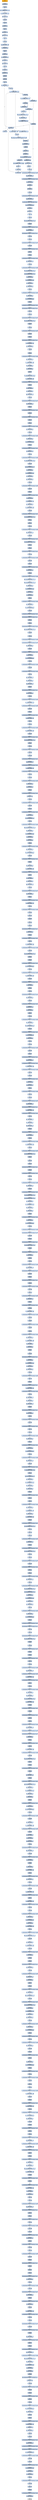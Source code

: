 digraph G {
node[shape=rectangle,style=filled,fillcolor=lightsteelblue,color=lightsteelblue]
bgcolor="transparent"
a0x01002703jmp_0x01007400[label="start\njmp 0x01007400",color="lightgrey",fillcolor="orange"];
a0x01007400call_0x010075b3[label="0x01007400\ncall 0x010075b3"];
a0x010075b3int3_[label="0x010075b3\nint3 "];
a0x010075b4movl_0xffffffff8b000001_eax[label="0x010075b4\nmovl 0xffffffff8b000001, %eax"];
a0x010075b9addb_0x24UINT8_al[label="0x010075b9\naddb $0x24<UINT8>, %al"];
a0x010075bbxorl_ebx_ebx[label="0x010075bb\nxorl %ebx, %ebx"];
a0x010075bdpopl_esi[label="0x010075bd\npopl %esi"];
a0x010075becld_[label="0x010075be\ncld "];
a0x010075bfsubl_ecx_esi[label="0x010075bf\nsubl %ecx, %esi"];
a0x010075c1int3_[label="0x010075c1\nint3 "];
a0x010075c2adcb_eax__al[label="0x010075c2\nadcb (%eax), %al"];
a0x010075c4addb_al_eax_[label="0x010075c4\naddb %al, (%eax)"];
a0x010075c6int3_[label="0x010075c6\nint3 "];
a0x010075c7incl_esp[label="0x010075c7\nincl %esp"];
a0x010075c8andb_0x8UINT8_al[label="0x010075c8\nandb $0x8<UINT8>, %al"];
a0x010075caleal__32eax__esp[label="0x010075ca\nleal -32(%eax), %esp"];
a0x010075cdpopa_[label="0x010075cd\npopa "];
a0x010075cexorl_eax_eax[label="0x010075ce\nxorl %eax, %eax"];
a0x010075d0leal_0x25edi__ebp[label="0x010075d0\nleal 0x25(%edi), %ebp"];
a0x010075d3popl_fs_eax_[label="0x010075d3\npopl %fs:(%eax)"];
a0x010075d6jmp_0x010075f5[label="0x010075d6\njmp 0x010075f5"];
a0x010075f5int3_[label="0x010075f5\nint3 "];
a0x010075f6outl_eax_dx[label="0x010075f6\noutl %eax, %dx"];
a0x010075f7xchgl_eax_edi[label="0x010075f7\nxchgl %eax, %edi"];
a0x010075f8popl_eax[label="0x010075f8\npopl %eax"];
a0x010075f9pushl_edi[label="0x010075f9\npushl %edi"];
a0x010075faint3_[label="0x010075fa\nint3 "];
a0x010075fblodsb_ds_esi__al[label="0x010075fb\nlodsb %ds:(%esi), %al"];
a0x010075fcrolb_cl_al[label="0x010075fc\nrolb %cl, %al"];
a0x010075fexorb_0xffffffb5UINT8_al[label="0x010075fe\nxorb $0xffffffb5<UINT8>, %al"];
a0x01007600jns_0x01007622[label="0x01007600\njns 0x01007622"];
a0x01007602addb_0xffffff80UINT8_al[label="0x01007602\naddb $0xffffff80<UINT8>, %al"];
a0x01007604jne_0x01007618[label="0x01007604\njne 0x01007618"];
a0x01007618stosb_al_es_edi_[label="0x01007618\nstosb %al, %es:(%edi)"];
a0x01007619xorl_eax_eax[label="0x01007619\nxorl %eax, %eax"];
a0x0100761bsubl_0x9a9396baUINT32_eax[label="0x0100761b\nsubl $0x9a9396ba<UINT32>, %eax"];
a0x01007620stosl_eax_es_edi_[label="0x01007620\nstosl %eax, %es:(%edi)"];
a0x01007621cmpb_0xffffffaaUINT8_al[label="0x01007621\ncmpb $0xffffffaa<UINT8>, %al"];
a0x01007623jne_0x01007627[label="0x01007623\njne 0x01007627"];
a0x01007627loop_0x010075fb[label="0x01007627\nloop 0x010075fb"];
a0x01007622stosb_al_es_edi_[label="0x01007622\nstosb %al, %es:(%edi)"];
a0x01007606stosb_al_es_edi_[label="0x01007606\nstosb %al, %es:(%edi)"];
a0x01007607xorl_eax_eax[label="0x01007607\nxorl %eax, %eax"];
a0x01007609lodsb_ds_esi__al[label="0x01007609\nlodsb %ds:(%esi), %al"];
a0x0100760apushl_esi[label="0x0100760a\npushl %esi"];
a0x0100760bxchgl_eax_ecx[label="0x0100760b\nxchgl %eax, %ecx"];
a0x0100760cmovl_edx_esi[label="0x0100760c\nmovl %edx, %esi"];
a0x0100760erepz_movsb_ds_esi__es_edi_[label="0x0100760e\nrepz movsb %ds:(%esi), %es:(%edi)"];
a0x01007610xchgl_eax_ecx[label="0x01007610\nxchgl %eax, %ecx"];
a0x01007611subb_0xffffffeaUINT8__2edi_[label="0x01007611\nsubb $0xffffffea<UINT8>, -2(%edi)"];
a0x01007615popl_esi[label="0x01007615\npopl %esi"];
a0x01007616jmp_0x01007625[label="0x01007616\njmp 0x01007625"];
a0x01007625movl_edi_edx[label="0x01007625\nmovl %edi, %edx"];
a0x010075fbrolb_cl_al[label="0x010075fb\nrolb %cl, %al"];
a0x010075fbandb_0xffffffc0UINT8_al[label="0x010075fb\nandb $0xffffffc0<UINT8>, %al"];
a0x010075fbandb_0x35UINT8_al[label="0x010075fb\nandb $0x35<UINT8>, %al"];
a0x010075feincl_esi[label="0x010075fe\nincl %esi"];
a0x010075ffimull_0xaa127580UINT32_0x4ebp2__ebp[label="0x010075ff\nimull $0xaa127580<UINT32>, 0x4(%ebp,,2), %ebp"];
a0x01007610sbbl_0x69esi__eax[label="0x01007610\nsbbl 0x69(%esi), %eax"];
a0x01007613insb_dx_es_edi_[label="0x01007613\ninsb %dx, %es:(%edi)"];
a0x01007614pushl_ss[label="0x01007614\npushl %ss"];
a0x01007616incl_esi[label="0x01007616\nincl %esi"];
a0x01007617imull_0x656c6946UINT32_0x6febp2__ebp[label="0x01007617\nimull $0x656c6946<UINT32>, 0x6f(%ebp,,2), %ebp"];
a0x0100761fcmpb_ah_0x46ebx_[label="0x0100761f\ncmpb %ah, 0x46(%ebx)"];
a0x01007622imull_0x6946696dUINT32_0x7debp2__ebp[label="0x01007622\nimull $0x6946696d<UINT32>, 0x7d(%ebp,,2), %ebp"];
a0x0100762ainsb_dx_es_edi_[label="0x0100762a\ninsb %dx, %es:(%edi)"];
a0x0100762bjae_0x01007674[label="0x0100762b\njae 0x01007674"];
a0x01007674jnl_0x0100765e[label="0x01007674\njnl 0x0100765e"];
a0x0100765eincl_esi[label="0x0100765e\nincl %esi"];
a0x0100765fimull_0x656c6946UINT32_0x6febp2__ebp[label="0x0100765f\nimull $0x656c6946<UINT32>, 0x6f(%ebp,,2), %ebp"];
a0x01007667cmpb_ah_0x46ebx_[label="0x01007667\ncmpb %ah, 0x46(%ebx)"];
a0x0100766aimull_0x119b5UINT32_0x34ebp2__ebp[label="0x0100766a\nimull $0x119b5<UINT32>, 0x34(%ebp,,2), %ebp"];
a0x01007672addb_cl__87234435ebp_[label="0x01007672\naddb %cl, -87234435(%ebp)"];
a0x01007678orb_al_eax_[label="0x01007678\norb %al, (%eax)"];
a0x0100767aaddb_ah_bl[label="0x0100767a\naddb %ah, %bl"];
a0x0100767ciret[label="0x0100767c\niret"];
a0x00000000cwdel_[label="0x00000000\ncwdel "];
a0x00000001movl_0x16650051UINT32_edx[label="0x00000001\nmovl $0x16650051<UINT32>, %edx"];
a0x00000006incl_esi[label="0x00000006\nincl %esi"];
a0x00000007imull_0x656c6946UINT32_0x6febp2__ebp[label="0x00000007\nimull $0x656c6946<UINT32>, 0x6f(%ebp,,2), %ebp"];
a0x0000000fcmpb_ah_0x46ebx_[label="0x0000000f\ncmpb %ah, 0x46(%ebx)"];
a0x00000012imull_0x6c69462cUINT32_0x5ebp2__ebp[label="0x00000012\nimull $0x6c69462c<UINT32>, 0x5(%ebp,,2), %ebp"];
a0x0000001apopl_ecx[label="0x0000001a\npopl %ecx"];
a0x0000001dincl_esi[label="0x0000001d\nincl %esi"];
a0x0000001eimull_0x56237d6eUINT32_0x7ebp2__ebp[label="0x0000001e\nimull $0x56237d6e<UINT32>, 0x7(%ebp,,2), %ebp"];
a0x00000026incl_esi[label="0x00000026\nincl %esi"];
a0x00000027imull_0x6c694645UINT32_0x20ebp2__ebp[label="0x00000027\nimull $0x6c694645<UINT32>, 0x20(%ebp,,2), %ebp"];
a0x0000002fpushl_esi[label="0x0000002f\npushl %esi"];
a0x00000031incl_esi[label="0x00000031\nincl %esi"];
a0x00000032imull_0x656c6946UINT32_0x16ebp2__ebp[label="0x00000032\nimull $0x656c6946<UINT32>, 0x16(%ebp,,2), %ebp"];
a0x0000003aoutsl_ds_esi__dx[label="0x0000003a\noutsl %ds:(%esi), %dx"];
a0x0000003bincl_esi[label="0x0000003b\nincl %esi"];
a0x0000003cimull_0x6c694663UINT32_0x38ebp2__ebp[label="0x0000003c\nimull $0x6c694663<UINT32>, 0x38(%ebp,,2), %ebp"];
a0x00000044sbbl_0x656c6946UINT32_eax[label="0x00000044\nsbbl $0x656c6946<UINT32>, %eax"];
a0x0000004aaddl_0x69465c39UINT32_eax[label="0x0000004a\naddl $0x69465c39<UINT32>, %eax"];
a0x0000004finsb_dx_es_edi_[label="0x0000004f\ninsb %dx, %es:(%edi)"];
a0x00000050addl_gs_0x69esi__eax[label="0x00000050\naddl %gs:0x69(%esi), %eax"];
a0x00000054insb_dx_es_edi_[label="0x00000054\ninsb %dx, %es:(%edi)"];
a0x00000055insb_dx_es_edi_[label="0x00000055\ninsb %dx, %es:(%edi)"];
a0x00000057incl_esi[label="0x00000057\nincl %esi"];
a0x00000058imull_0x69460720UINT32_0x59ebp2__ebp[label="0x00000058\nimull $0x69460720<UINT32>, 0x59(%ebp,,2), %ebp"];
a0x00000060insb_dx_es_edi_[label="0x00000060\ninsb %dx, %es:(%edi)"];
a0x00000061adcb_ch_gs_0x50ebp_[label="0x00000061\nadcb %ch, %gs:0x50(%ebp)"];
a0x00000065incl_esi[label="0x00000065\nincl %esi"];
a0x00000066imull_0x46071a2eUINT32_0x36ebp2__ebp[label="0x00000066\nimull $0x46071a2e<UINT32>, 0x36(%ebp,,2), %ebp"];
a0x0000006eimull_0x6c69462cUINT32_0x7ebp2__ebp[label="0x0000006e\nimull $0x6c69462c<UINT32>, 0x7(%ebp,,2), %ebp"];
a0x00000076popl_ecx[label="0x00000076\npopl %ecx"];
a0x00000079incl_esi[label="0x00000079\nincl %esi"];
a0x0000007aimull_0x6c69463dUINT32_0x7ebp2__ebp[label="0x0000007a\nimull $0x6c69463d<UINT32>, 0x7(%ebp,,2), %ebp"];
a0x00000082sbbl_0x6c694651UINT32_eax[label="0x00000082\nsbbl $0x6c694651<UINT32>, %eax"];
a0x00000088jle_0xd1[label="0x00000088\njle 0xd1"];
a0x000000d1incl_esi[label="0x000000d1\nincl %esi"];
a0x000000d2imull_0x6c69462cUINT32_0x5debp2__ebp[label="0x000000d2\nimull $0x6c69462c<UINT32>, 0x5d(%ebp,,2), %ebp"];
a0x000000dapopl_ecx[label="0x000000da\npopl %ecx"];
a0x000000ddincl_esi[label="0x000000dd\nincl %esi"];
a0x000000deimull_0x6c694674UINT32_0x7ebp2__ebp[label="0x000000de\nimull $0x6c694674<UINT32>, 0x7(%ebp,,2), %ebp"];
a0x000000e6adcb_gs_0x69esi__al[label="0x000000e6\nadcb %gs:0x69(%esi), %al"];
a0x000000eainsb_dx_es_edi_[label="0x000000ea\ninsb %dx, %es:(%edi)"];
a0x000000ebjo_0xf5[label="0x000000eb\njo 0xf5"];
a0x000000eeincl_esi[label="0x000000ee\nincl %esi"];
a0x000000efimull_0x6946506dUINT32_0x10ebp2__ebp[label="0x000000ef\nimull $0x6946506d<UINT32>, 0x10(%ebp,,2), %ebp"];
a0x000000f7insb_dx_es_edi_[label="0x000000f7\ninsb %dx, %es:(%edi)"];
a0x000000f8xorb_0x24UINT8_al[label="0x000000f8\nxorb $0x24<UINT8>, %al"];
a0x000000fbsbbb_al_0x69esi_[label="0x000000fb\nsbbb %al, 0x69(%esi)"];
a0x000000feinsb_dx_es_edi_[label="0x000000fe\ninsb %dx, %es:(%edi)"];
a0x000000ffjae_0x120[label="0x000000ff\njae 0x120"];
a0x00000120orl_0x656c6946UINT32_eax[label="0x00000120\norl $0x656c6946<UINT32>, %eax"];
a0x00000126subb_0x46UINT8_al[label="0x00000126\nsubb $0x46<UINT8>, %al"];
a0x00000128imull_0x6c694659UINT32_0x67ebp2__ebp[label="0x00000128\nimull $0x6c694659<UINT32>, 0x67(%ebp,,2), %ebp"];
a0x00000130popl_es[label="0x00000130\npopl %es"];
a0x00000132xorl_eax_0x69esi_[label="0x00000132\nxorl %eax, 0x69(%esi)"];
a0x00000135insb_dx_es_edi_[label="0x00000135\ninsb %dx, %es:(%edi)"];
a0x00000136sbbb_dh_gs_eax_[label="0x00000136\nsbbb %dh, %gs:(%eax)"];
a0x00000139incl_esi[label="0x00000139\nincl %esi"];
a0x0000013aimull_0x656c6946UINT32_0x7ebp2__ebp[label="0x0000013a\nimull $0x656c6946<UINT32>, 0x7(%ebp,,2), %ebp"];
a0x00000142adcb_ch_0x50ebp_[label="0x00000142\nadcb %ch, 0x50(%ebp)"];
a0x00000145incl_esi[label="0x00000145\nincl %esi"];
a0x00000146imull_0x656c6946UINT32_0x2eebp2__ebp[label="0x00000146\nimull $0x656c6946<UINT32>, 0x2e(%ebp,,2), %ebp"];
a0x0000014ejbe_0x197[label="0x0000014e\njbe 0x197"];
a0x00000151imull_0x656c6946UINT32_0x45ebp2__ebp[label="0x00000151\nimull $0x656c6946<UINT32>, 0x45(%ebp,,2), %ebp"];
a0x00000159popl_es[label="0x00000159\npopl %es"];
a0x0000015aincl_esi[label="0x0000015a\nincl %esi"];
a0x0000015bimull_0x6946506dUINT32_0x10ebp2__ebp[label="0x0000015b\nimull $0x6946506d<UINT32>, 0x10(%ebp,,2), %ebp"];
a0x00000163insb_dx_es_edi_[label="0x00000163\ninsb %dx, %es:(%edi)"];
a0x00000164incl_esi[label="0x00000164\nincl %esi"];
a0x00000168imull_0x69465623UINT32_0x7debp2__ebp[label="0x00000168\nimull $0x69465623<UINT32>, 0x7d(%ebp,,2), %ebp"];
a0x00000170insb_dx_es_edi_[label="0x00000170\ninsb %dx, %es:(%edi)"];
a0x00000171andb_bh_gs_0x6cebx_[label="0x00000171\nandb %bh, %gs:0x6c(%ebx)"];
a0x00000175incl_esi[label="0x00000175\nincl %esi"];
a0x00000176imull_0x656c6946UINT32_0x16ebp2__ebp[label="0x00000176\nimull $0x656c6946<UINT32>, 0x16(%ebp,,2), %ebp"];
a0x0000017eoutsl_ds_esi__dx[label="0x0000017e\noutsl %ds:(%esi), %dx"];
a0x0000017fincl_esi[label="0x0000017f\nincl %esi"];
a0x00000180imull_0x6c694663UINT32_0x38ebp2__ebp[label="0x00000180\nimull $0x6c694663<UINT32>, 0x38(%ebp,,2), %ebp"];
a0x00000188orl_0x656c6946UINT32_eax[label="0x00000188\norl $0x656c6946<UINT32>, %eax"];
a0x0000018eincl_ecx[label="0x0000018e\nincl %ecx"];
a0x0000018fcmpl_ebx_0x69esieax2_[label="0x0000018f\ncmpl %ebx, 0x69(%esi,%eax,2)"];
a0x00000193insb_dx_es_edi_[label="0x00000193\ninsb %dx, %es:(%edi)"];
a0x00000194addl_gs_0x69esi__eax[label="0x00000194\naddl %gs:0x69(%esi), %eax"];
a0x00000198insb_dx_es_edi_[label="0x00000198\ninsb %dx, %es:(%edi)"];
a0x00000199insb_dx_es_edi_[label="0x00000199\ninsb %dx, %es:(%edi)"];
a0x0000019bincl_esi[label="0x0000019b\nincl %esi"];
a0x0000019cimull_0x6c694620UINT32_0x16ebp2__ebp[label="0x0000019c\nimull $0x6c694620<UINT32>, 0x16(%ebp,,2), %ebp"];
a0x000001a4popl_es[label="0x000001a4\npopl %es"];
a0x000001a6incl_esi[label="0x000001a6\nincl %esi"];
a0x000001a7imull_0x6946506dUINT32_0x10ebp2__ebp[label="0x000001a7\nimull $0x6946506d<UINT32>, 0x10(%ebp,,2), %ebp"];
a0x000001afinsb_dx_es_edi_[label="0x000001af\ninsb %dx, %es:(%edi)"];
a0x000001b0orb_gs_0x69esi__al[label="0x000001b0\norb %gs:0x69(%esi), %al"];
a0x000001b4insb_dx_es_edi_[label="0x000001b4\ninsb %dx, %es:(%edi)"];
a0x000001b5andb_0x18UINT8_al[label="0x000001b5\nandb $0x18<UINT8>, %al"];
a0x000001b8incl_esi[label="0x000001b8\nincl %esi"];
a0x000001b9imull_0x6c69461eUINT32_0x73ebp2__ebp[label="0x000001b9\nimull $0x6c69461e<UINT32>, 0x73(%ebp,,2), %ebp"];
a0x000001c1andl_0x656c6946UINT32_eax[label="0x000001c1\nandl $0x656c6946<UINT32>, %eax"];
a0x000001c7decl_ebx[label="0x000001c7\ndecl %ebx"];
a0x000001c8pushl_esi[label="0x000001c8\npushl %esi"];
a0x000001c9incl_esi[label="0x000001c9\nincl %esi"];
a0x000001caimull_0x656c6946UINT32_0x16ebp2__ebp[label="0x000001ca\nimull $0x656c6946<UINT32>, 0x16(%ebp,,2), %ebp"];
a0x000001d2outsl_ds_esi__dx[label="0x000001d2\noutsl %ds:(%esi), %dx"];
a0x000001d3incl_esi[label="0x000001d3\nincl %esi"];
a0x000001d4imull_0x6c694663UINT32_0x38ebp2__ebp[label="0x000001d4\nimull $0x6c694663<UINT32>, 0x38(%ebp,,2), %ebp"];
a0x000001dcaddl_0x6c69462cUINT32_eax[label="0x000001dc\naddl $0x6c69462c<UINT32>, %eax"];
a0x000001e2popl_ecx[label="0x000001e2\npopl %ecx"];
a0x000001e5incl_esi[label="0x000001e5\nincl %esi"];
a0x000001e6imull_0x56237d6eUINT32_0x7ebp2__ebp[label="0x000001e6\nimull $0x56237d6e<UINT32>, 0x7(%ebp,,2), %ebp"];
a0x000001eeincl_esi[label="0x000001ee\nincl %esi"];
a0x000001efimull_0x6c694645UINT32_0x20ebp2__ebp[label="0x000001ef\nimull $0x6c694645<UINT32>, 0x20(%ebp,,2), %ebp"];
a0x000001f7pushl_esi[label="0x000001f7\npushl %esi"];
a0x000001f9incl_esi[label="0x000001f9\nincl %esi"];
a0x000001faimull_0x656c6946UINT32_0x16ebp2__ebp[label="0x000001fa\nimull $0x656c6946<UINT32>, 0x16(%ebp,,2), %ebp"];
a0x00000202outsl_ds_esi__dx[label="0x00000202\noutsl %ds:(%esi), %dx"];
a0x00000203incl_esi[label="0x00000203\nincl %esi"];
a0x00000204imull_0x6c694663UINT32_0x38ebp2__ebp[label="0x00000204\nimull $0x6c694663<UINT32>, 0x38(%ebp,,2), %ebp"];
a0x0000020csbbl_0x656c6946UINT32_eax[label="0x0000020c\nsbbl $0x656c6946<UINT32>, %eax"];
a0x00000212addl_0x69465c39UINT32_eax[label="0x00000212\naddl $0x69465c39<UINT32>, %eax"];
a0x00000217insb_dx_es_edi_[label="0x00000217\ninsb %dx, %es:(%edi)"];
a0x00000218addl_gs_0x69esi__eax[label="0x00000218\naddl %gs:0x69(%esi), %eax"];
a0x0000021cinsb_dx_es_edi_[label="0x0000021c\ninsb %dx, %es:(%edi)"];
a0x0000021dinsb_dx_es_edi_[label="0x0000021d\ninsb %dx, %es:(%edi)"];
a0x0000021fincl_esi[label="0x0000021f\nincl %esi"];
a0x00000220imull_0x69460720UINT32_0x59ebp2__ebp[label="0x00000220\nimull $0x69460720<UINT32>, 0x59(%ebp,,2), %ebp"];
a0x00000228insb_dx_es_edi_[label="0x00000228\ninsb %dx, %es:(%edi)"];
a0x00000229adcb_ch_gs_0x50ebp_[label="0x00000229\nadcb %ch, %gs:0x50(%ebp)"];
a0x0000022dincl_esi[label="0x0000022d\nincl %esi"];
a0x0000022eimull_0x46071a2eUINT32_0x36ebp2__ebp[label="0x0000022e\nimull $0x46071a2e<UINT32>, 0x36(%ebp,,2), %ebp"];
a0x00000236imull_0x6c69462cUINT32_0x7ebp2__ebp[label="0x00000236\nimull $0x6c69462c<UINT32>, 0x7(%ebp,,2), %ebp"];
a0x0000023epopl_ecx[label="0x0000023e\npopl %ecx"];
a0x00000241incl_esi[label="0x00000241\nincl %esi"];
a0x00000242imull_0x6c69463dUINT32_0x7ebp2__ebp[label="0x00000242\nimull $0x6c69463d<UINT32>, 0x7(%ebp,,2), %ebp"];
a0x0000024asbbl_0x6c694651UINT32_eax[label="0x0000024a\nsbbl $0x6c694651<UINT32>, %eax"];
a0x00000250jle_0x299[label="0x00000250\njle 0x299"];
a0x00000299incl_esi[label="0x00000299\nincl %esi"];
a0x0000029aimull_0x465c3905UINT32_0x5febp2__ebp[label="0x0000029a\nimull $0x465c3905<UINT32>, 0x5f(%ebp,,2), %ebp"];
a0x000002a2imull_0x656c6946UINT32_0x3ebp2__ebp[label="0x000002a2\nimull $0x656c6946<UINT32>, 0x3(%ebp,,2), %ebp"];
a0x000002aainsb_dx_es_edi_[label="0x000002aa\ninsb %dx, %es:(%edi)"];
a0x000002abincl_esi[label="0x000002ab\nincl %esi"];
a0x000002acimull_0x69460720UINT32_0x59ebp2__ebp[label="0x000002ac\nimull $0x69460720<UINT32>, 0x59(%ebp,,2), %ebp"];
a0x000002b4insb_dx_es_edi_[label="0x000002b4\ninsb %dx, %es:(%edi)"];
a0x000002b5adcb_ch_gs_0x50ebp_[label="0x000002b5\nadcb %ch, %gs:0x50(%ebp)"];
a0x000002b9incl_esi[label="0x000002b9\nincl %esi"];
a0x000002baimull_0x6c694628UINT32_0x36ebp2__ebp[label="0x000002ba\nimull $0x6c694628<UINT32>, 0x36(%ebp,,2), %ebp"];
a0x000002c2jnl_0x2e8[label="0x000002c2\njnl 0x2e8"];
a0x000002e8imull_0x6c694659UINT32_0x67ebp2__ebp[label="0x000002e8\nimull $0x6c694659<UINT32>, 0x67(%ebp,,2), %ebp"];
a0x000002f0popl_es[label="0x000002f0\npopl %es"];
a0x000002f2xorl_eax_0x69esi_[label="0x000002f2\nxorl %eax, 0x69(%esi)"];
a0x000002f5insb_dx_es_edi_[label="0x000002f5\ninsb %dx, %es:(%edi)"];
a0x000002f6sbbb_dh_gs_eax_[label="0x000002f6\nsbbb %dh, %gs:(%eax)"];
a0x000002f9incl_esi[label="0x000002f9\nincl %esi"];
a0x000002faimull_0x656c6946UINT32_0x7ebp2__ebp[label="0x000002fa\nimull $0x656c6946<UINT32>, 0x7(%ebp,,2), %ebp"];
a0x00000302adcb_ch_0x50ebp_[label="0x00000302\nadcb %ch, 0x50(%ebp)"];
a0x00000305incl_esi[label="0x00000305\nincl %esi"];
a0x00000306imull_0x656c6946UINT32_0x2febp2__ebp[label="0x00000306\nimull $0x656c6946<UINT32>, 0x2f(%ebp,,2), %ebp"];
a0x0000030ecmpb_0x46UINT8_al[label="0x0000030e\ncmpb $0x46<UINT8>, %al"];
a0x00000310imull_0x656c6946UINT32_0x36ebp2__ebp[label="0x00000310\nimull $0x656c6946<UINT32>, 0x36(%ebp,,2), %ebp"];
a0x00000318pushl_ecx[label="0x00000318\npushl %ecx"];
a0x00000319incl_esi[label="0x00000319\nincl %esi"];
a0x0000031aimull_0x656c6946UINT32_0x7eebp2__ebp[label="0x0000031a\nimull $0x656c6946<UINT32>, 0x7e(%ebp,,2), %ebp"];
a0x00000322addb_0x7fUINT8_al[label="0x00000322\naddb $0x7f<UINT8>, %al"];
a0x00000324incl_esi[label="0x00000324\nincl %esi"];
a0x00000325incl_esi[label="0x00000325\nincl %esi"];
a0x00000326imull_0x656c6946UINT32_0x3aebp2__ebp[label="0x00000326\nimull $0x656c6946<UINT32>, 0x3a(%ebp,,2), %ebp"];
a0x0000032eandb_0x18UINT8_al[label="0x0000032e\nandb $0x18<UINT8>, %al"];
a0x00000330incl_esi[label="0x00000330\nincl %esi"];
a0x00000331imull_0x6c69461eUINT32_0x73ebp2__ebp[label="0x00000331\nimull $0x6c69461e<UINT32>, 0x73(%ebp,,2), %ebp"];
a0x00000339andl_0x656c6946UINT32_eax[label="0x00000339\nandl $0x656c6946<UINT32>, %eax"];
a0x0000033fincl_edi[label="0x0000033f\nincl %edi"];
a0x00000340incl_esi[label="0x00000340\nincl %esi"];
a0x00000341imull_0x656c6946UINT32_0x69ebp2__ebp[label="0x00000341\nimull $0x656c6946<UINT32>, 0x69(%ebp,,2), %ebp"];
a0x00000349pushl_ss[label="0x00000349\npushl %ss"];
a0x0000034aincl_esi[label="0x0000034a\nincl %esi"];
a0x0000034bimull_0x656c6946UINT32_0x6febp2__ebp[label="0x0000034b\nimull $0x656c6946<UINT32>, 0x6f(%ebp,,2), %ebp"];
a0x00000353cmpb_ah_0x46ebx_[label="0x00000353\ncmpb %ah, 0x46(%ebx)"];
a0x00000356imull_0x656c6946UINT32_0x2debp2__ebp[label="0x00000356\nimull $0x656c6946<UINT32>, 0x2d(%ebp,,2), %ebp"];
a0x0000035esubb_0x46UINT8_al[label="0x0000035e\nsubb $0x46<UINT8>, %al"];
a0x00000360imull_0x6c694659UINT32_0x67ebp2__ebp[label="0x00000360\nimull $0x6c694659<UINT32>, 0x67(%ebp,,2), %ebp"];
a0x00000368popl_es[label="0x00000368\npopl %es"];
a0x0000036aincl_esi[label="0x0000036a\nincl %esi"];
a0x0000036cimull_0x69465623UINT32_0x7debp2__ebp[label="0x0000036c\nimull $0x69465623<UINT32>, 0x7d(%ebp,,2), %ebp"];
a0x00000374insb_dx_es_edi_[label="0x00000374\ninsb %dx, %es:(%edi)"];
a0x00000375andb_cl_gs_ecx_[label="0x00000375\nandb %cl, %gs:(%ecx)"];
a0x00000378incl_esi[label="0x00000378\nincl %esi"];
a0x00000379imull_0x656c6946UINT32_0x73ebp2__ebp[label="0x00000379\nimull $0x656c6946<UINT32>, 0x73(%ebp,,2), %ebp"];
a0x00000381addl_ebp_esi_[label="0x00000381\naddl %ebp, (%esi)"];
a0x00000383incl_esi[label="0x00000383\nincl %esi"];
a0x00000384imull_0x6c694646UINT32_0x19ebp2__ebp[label="0x00000384\nimull $0x6c694646<UINT32>, 0x19(%ebp,,2), %ebp"];
a0x0000038cpopl_es[label="0x0000038c\npopl %es"];
a0x0000038eincl_esi[label="0x0000038e\nincl %esi"];
a0x0000038fimull_0x6946506dUINT32_0x10ebp2__ebp[label="0x0000038f\nimull $0x6946506d<UINT32>, 0x10(%ebp,,2), %ebp"];
a0x00000397insb_dx_es_edi_[label="0x00000397\ninsb %dx, %es:(%edi)"];
a0x00000398xorl_gs_eaxebx__esp[label="0x00000398\nxorl %gs:(%eax,%ebx), %esp"];
a0x0000039cincl_esi[label="0x0000039c\nincl %esi"];
a0x0000039dimull_0x6c69461eUINT32_0x73ebp2__ebp[label="0x0000039d\nimull $0x6c69461e<UINT32>, 0x73(%ebp,,2), %ebp"];
a0x000003a5addl_0x69465c39UINT32_eax[label="0x000003a5\naddl $0x69465c39<UINT32>, %eax"];
a0x000003abinsb_dx_es_edi_[label="0x000003ab\ninsb %dx, %es:(%edi)"];
a0x000003acaddl_gs_0x69esi__eax[label="0x000003ac\naddl %gs:0x69(%esi), %eax"];
a0x000003b0insb_dx_es_edi_[label="0x000003b0\ninsb %dx, %es:(%edi)"];
a0x000003b1insb_dx_es_edi_[label="0x000003b1\ninsb %dx, %es:(%edi)"];
a0x000003b3incl_esi[label="0x000003b3\nincl %esi"];
a0x000003b4imull_0x69460720UINT32_0x59ebp2__ebp[label="0x000003b4\nimull $0x69460720<UINT32>, 0x59(%ebp,,2), %ebp"];
a0x000003bcinsb_dx_es_edi_[label="0x000003bc\ninsb %dx, %es:(%edi)"];
a0x000003bdadcb_ch_gs_0x50ebp_[label="0x000003bd\nadcb %ch, %gs:0x50(%ebp)"];
a0x000003c1incl_esi[label="0x000003c1\nincl %esi"];
a0x000003c2imull_0x6c694679UINT32_0x36ebp2__ebp[label="0x000003c2\nimull $0x6c694679<UINT32>, 0x36(%ebp,,2), %ebp"];
a0x000003cajnl_0x3f0[label="0x000003ca\njnl 0x3f0"];
a0x000003f0insb_dx_es_edi_[label="0x000003f0\ninsb %dx, %es:(%edi)"];
a0x000003f1subb_0x46UINT8_al[label="0x000003f1\nsubb $0x46<UINT8>, %al"];
a0x000003f4imull_0x6c694659UINT32_0x67ebp2__ebp[label="0x000003f4\nimull $0x6c694659<UINT32>, 0x67(%ebp,,2), %ebp"];
a0x000003fcpopl_es[label="0x000003fc\npopl %es"];
a0x000003fexorl_eax_0x69esi_[label="0x000003fe\nxorl %eax, 0x69(%esi)"];
a0x00000401insb_dx_es_edi_[label="0x00000401\ninsb %dx, %es:(%edi)"];
a0x00000402sbbb_dh_gs_eax_[label="0x00000402\nsbbb %dh, %gs:(%eax)"];
a0x00000405incl_esi[label="0x00000405\nincl %esi"];
a0x00000406imull_0x656c6946UINT32_0x7ebp2__ebp[label="0x00000406\nimull $0x656c6946<UINT32>, 0x7(%ebp,,2), %ebp"];
a0x0000040eadcb_ch_0x50ebp_[label="0x0000040e\nadcb %ch, 0x50(%ebp)"];
a0x00000411incl_esi[label="0x00000411\nincl %esi"];
a0x00000412imull_0x656c6946UINT32_0x22ebp2__ebp[label="0x00000412\nimull $0x656c6946<UINT32>, 0x22(%ebp,,2), %ebp"];
a0x0000041aandb_0x18UINT8_al[label="0x0000041a\nandb $0x18<UINT8>, %al"];
a0x0000041cincl_esi[label="0x0000041c\nincl %esi"];
a0x0000041dimull_0x6c69461eUINT32_0x73ebp2__ebp[label="0x0000041d\nimull $0x6c69461e<UINT32>, 0x73(%ebp,,2), %ebp"];
a0x00000425decl_ebp[label="0x00000425\ndecl %ebp"];
a0x00000427popl_ecx[label="0x00000427\npopl %ecx"];
a0x00000428jae_0x470[label="0x00000428\njae 0x470"];
a0x00000470popl_esp[label="0x00000470\npopl %esp"];
a0x00000471incl_esi[label="0x00000471\nincl %esi"];
a0x00000472imull_0x656c6946UINT32_0x3ebp2__ebp[label="0x00000472\nimull $0x656c6946<UINT32>, 0x3(%ebp,,2), %ebp"];
a0x0000047ainsb_dx_es_edi_[label="0x0000047a\ninsb %dx, %es:(%edi)"];
a0x0000047bincl_esi[label="0x0000047b\nincl %esi"];
a0x0000047cimull_0x6c694607UINT32_0x1aebp2__ebp[label="0x0000047c\nimull $0x6c694607<UINT32>, 0x1a(%ebp,,2), %ebp"];
a0x00000484popl_es[label="0x00000484\npopl %es"];
a0x00000486subb_0x46UINT8_al[label="0x00000486\nsubb $0x46<UINT8>, %al"];
a0x00000488imull_0x6c694659UINT32_0x67ebp2__ebp[label="0x00000488\nimull $0x6c694659<UINT32>, 0x67(%ebp,,2), %ebp"];
a0x00000490popl_es[label="0x00000490\npopl %es"];
a0x00000492cmpl_0x656c6946UINT32_eax[label="0x00000492\ncmpl $0x656c6946<UINT32>, %eax"];
a0x00000497popl_edx[label="0x00000497\npopl %edx"];
a0x00000498incl_esi[label="0x00000498\nincl %esi"];
a0x00000499imull_0x6c694607UINT32_0x73ebp2__ebp[label="0x00000499\nimull $0x6c694607<UINT32>, 0x73(%ebp,,2), %ebp"];
a0x000004a1adcb_ch_gs_0x50ebp_[label="0x000004a1\nadcb %ch, %gs:0x50(%ebp)"];
a0x000004a5incl_esi[label="0x000004a5\nincl %esi"];
a0x000004a6imull_0x656c6946UINT32_0x3eebp2__ebp[label="0x000004a6\nimull $0x656c6946<UINT32>, 0x3e(%ebp,,2), %ebp"];
a0x000004aeandb_0x18UINT8_al[label="0x000004ae\nandb $0x18<UINT8>, %al"];
a0x000004b0incl_esi[label="0x000004b0\nincl %esi"];
a0x000004b1imull_0x6c69461eUINT32_0x73ebp2__ebp[label="0x000004b1\nimull $0x6c69461e<UINT32>, 0x73(%ebp,,2), %ebp"];
a0x000004b9orb_bh_gs_ecx_[label="0x000004b9\norb %bh, %gs:(%ecx)"];
a0x000004bcpopl_esp[label="0x000004bc\npopl %esp"];
a0x000004bdincl_esi[label="0x000004bd\nincl %esi"];
a0x000004beimull_0x656c6946UINT32_0x3ebp2__ebp[label="0x000004be\nimull $0x656c6946<UINT32>, 0x3(%ebp,,2), %ebp"];
a0x000004c6insb_dx_es_edi_[label="0x000004c6\ninsb %dx, %es:(%edi)"];
a0x000004c7incl_esi[label="0x000004c7\nincl %esi"];
a0x000004c8imull_0x656c6946UINT32_0x32ebp2__ebp[label="0x000004c8\nimull $0x656c6946<UINT32>, 0x32(%ebp,,2), %ebp"];
a0x000004d0addl_0x69esi__eax[label="0x000004d0\naddl 0x69(%esi), %eax"];
a0x000004d3insb_dx_es_edi_[label="0x000004d3\ninsb %dx, %es:(%edi)"];
a0x000004d4popl_es[label="0x000004d4\npopl %es"];
a0x000004d6incl_esi[label="0x000004d6\nincl %esi"];
a0x000004d7imull_0x6946506dUINT32_0x10ebp2__ebp[label="0x000004d7\nimull $0x6946506d<UINT32>, 0x10(%ebp,,2), %ebp"];
a0x000004dfinsb_dx_es_edi_[label="0x000004df\ninsb %dx, %es:(%edi)"];
a0x000004e0xorl_gs_eaxebx__esp[label="0x000004e0\nxorl %gs:(%eax,%ebx), %esp"];
a0x000004e4incl_esi[label="0x000004e4\nincl %esi"];
a0x000004e5imull_0x6c69461eUINT32_0x73ebp2__ebp[label="0x000004e5\nimull $0x6c69461e<UINT32>, 0x73(%ebp,,2), %ebp"];
a0x000004edxorb_al_gs_0x69esi_[label="0x000004ed\nxorb %al, %gs:0x69(%esi)"];
a0x000004f1insb_dx_es_edi_[label="0x000004f1\ninsb %dx, %es:(%edi)"];
a0x000004f2incl_edi[label="0x000004f2\nincl %edi"];
a0x000004f4incl_esi[label="0x000004f4\nincl %esi"];
a0x000004f5imull_0x656c6946UINT32_0x69ebp2__ebp[label="0x000004f5\nimull $0x656c6946<UINT32>, 0x69(%ebp,,2), %ebp"];
a0x000004fdpushl_ss[label="0x000004fd\npushl %ss"];
a0x000004feincl_esi[label="0x000004fe\nincl %esi"];
a0x000004ffimull_0x656c6946UINT32_0x6febp2__ebp[label="0x000004ff\nimull $0x656c6946<UINT32>, 0x6f(%ebp,,2), %ebp"];
a0x00000507cmpb_ah_0x46ebx_[label="0x00000507\ncmpb %ah, 0x46(%ebx)"];
a0x0000050aimull_0x656c6946UINT32_0x2debp2__ebp[label="0x0000050a\nimull $0x656c6946<UINT32>, 0x2d(%ebp,,2), %ebp"];
a0x00000512subb_0x46UINT8_al[label="0x00000512\nsubb $0x46<UINT8>, %al"];
a0x00000514imull_0x6c694659UINT32_0x67ebp2__ebp[label="0x00000514\nimull $0x6c694659<UINT32>, 0x67(%ebp,,2), %ebp"];
a0x0000051cpopl_es[label="0x0000051c\npopl %es"];
a0x0000051eincl_esi[label="0x0000051e\nincl %esi"];
a0x00000520imull_0x69465623UINT32_0x7debp2__ebp[label="0x00000520\nimull $0x69465623<UINT32>, 0x7d(%ebp,,2), %ebp"];
a0x00000528insb_dx_es_edi_[label="0x00000528\ninsb %dx, %es:(%edi)"];
a0x00000529andb_bl_gs_ecx_[label="0x00000529\nandb %bl, %gs:(%ecx)"];
a0x0000052cincl_esi[label="0x0000052c\nincl %esi"];
a0x0000052dimull_0x656c6946UINT32_0x15ebp2__ebp[label="0x0000052d\nimull $0x656c6946<UINT32>, 0x15(%ebp,,2), %ebp"];
a0x00000535pushl_ss[label="0x00000535\npushl %ss"];
a0x00000536incl_esi[label="0x00000536\nincl %esi"];
a0x00000537imull_0x656c6946UINT32_0x6febp2__ebp[label="0x00000537\nimull $0x656c6946<UINT32>, 0x6f(%ebp,,2), %ebp"];
a0x0000053fcmpb_ah_0x46ebx_[label="0x0000053f\ncmpb %ah, 0x46(%ebx)"];
a0x00000542imull_0x656c6946UINT32_0xdebp2__ebp[label="0x00000542\nimull $0x656c6946<UINT32>, 0xd(%ebp,,2), %ebp"];
a0x0000054asubb_0x46UINT8_al[label="0x0000054a\nsubb $0x46<UINT8>, %al"];
a0x0000054cimull_0x6c694659UINT32_0x67ebp2__ebp[label="0x0000054c\nimull $0x6c694659<UINT32>, 0x67(%ebp,,2), %ebp"];
a0x00000554popl_es[label="0x00000554\npopl %es"];
a0x00000556xorl_eax_0x69esi_[label="0x00000556\nxorl %eax, 0x69(%esi)"];
a0x00000559insb_dx_es_edi_[label="0x00000559\ninsb %dx, %es:(%edi)"];
a0x0000055asbbb_dh_gs_eax_[label="0x0000055a\nsbbb %dh, %gs:(%eax)"];
a0x0000055dincl_esi[label="0x0000055d\nincl %esi"];
a0x0000055eimull_0x656c6946UINT32_0x7ebp2__ebp[label="0x0000055e\nimull $0x656c6946<UINT32>, 0x7(%ebp,,2), %ebp"];
a0x00000566adcb_ch_0x50ebp_[label="0x00000566\nadcb %ch, 0x50(%ebp)"];
a0x00000569incl_esi[label="0x00000569\nincl %esi"];
a0x0000056aimull_0x656c6946UINT32_0x30ebp2__ebp[label="0x0000056a\nimull $0x656c6946<UINT32>, 0x30(%ebp,,2), %ebp"];
a0x00000572andb_0x18UINT8_al[label="0x00000572\nandb $0x18<UINT8>, %al"];
a0x00000574incl_esi[label="0x00000574\nincl %esi"];
a0x00000575imull_0x6c69461eUINT32_0x73ebp2__ebp[label="0x00000575\nimull $0x6c69461e<UINT32>, 0x73(%ebp,,2), %ebp"];
a0x0000057dandl_0x6c694605UINT32_eax[label="0x0000057d\nandl $0x6c694605<UINT32>, %eax"];
a0x00000583jae_0x5cc[label="0x00000583\njae 0x5cc"];
a0x000005ccpopl_ecx[label="0x000005cc\npopl %ecx"];
a0x000005cdincl_esi[label="0x000005cd\nincl %esi"];
a0x000005ceimull_0x56237d6eUINT32_0x7ebp2__ebp[label="0x000005ce\nimull $0x56237d6e<UINT32>, 0x7(%ebp,,2), %ebp"];
a0x000005d6incl_esi[label="0x000005d6\nincl %esi"];
a0x000005d7imull_0x6c694645UINT32_0x20ebp2__ebp[label="0x000005d7\nimull $0x6c694645<UINT32>, 0x20(%ebp,,2), %ebp"];
a0x000005dfpushl_esi[label="0x000005df\npushl %esi"];
a0x000005e1incl_esi[label="0x000005e1\nincl %esi"];
a0x000005e2imull_0x656c6946UINT32_0x16ebp2__ebp[label="0x000005e2\nimull $0x656c6946<UINT32>, 0x16(%ebp,,2), %ebp"];
a0x000005eaoutsl_ds_esi__dx[label="0x000005ea\noutsl %ds:(%esi), %dx"];
a0x000005ebincl_esi[label="0x000005eb\nincl %esi"];
a0x000005ecimull_0x6c694663UINT32_0x38ebp2__ebp[label="0x000005ec\nimull $0x6c694663<UINT32>, 0x38(%ebp,,2), %ebp"];
a0x000005f4sbbl_0x656c6946UINT32_eax[label="0x000005f4\nsbbl $0x656c6946<UINT32>, %eax"];
a0x000005faaddl_0x69465c39UINT32_eax[label="0x000005fa\naddl $0x69465c39<UINT32>, %eax"];
a0x000005ffinsb_dx_es_edi_[label="0x000005ff\ninsb %dx, %es:(%edi)"];
a0x00000600addl_gs_0x69esi__eax[label="0x00000600\naddl %gs:0x69(%esi), %eax"];
a0x00000604insb_dx_es_edi_[label="0x00000604\ninsb %dx, %es:(%edi)"];
a0x00000605insb_dx_es_edi_[label="0x00000605\ninsb %dx, %es:(%edi)"];
a0x00000607incl_esi[label="0x00000607\nincl %esi"];
a0x00000608imull_0x69460720UINT32_0x59ebp2__ebp[label="0x00000608\nimull $0x69460720<UINT32>, 0x59(%ebp,,2), %ebp"];
a0x00000610insb_dx_es_edi_[label="0x00000610\ninsb %dx, %es:(%edi)"];
a0x00000611adcb_ch_gs_0x50ebp_[label="0x00000611\nadcb %ch, %gs:0x50(%ebp)"];
a0x00000615incl_esi[label="0x00000615\nincl %esi"];
a0x00000616imull_0x46071a2eUINT32_0x36ebp2__ebp[label="0x00000616\nimull $0x46071a2e<UINT32>, 0x36(%ebp,,2), %ebp"];
a0x0000061eimull_0x6c69462cUINT32_0x7ebp2__ebp[label="0x0000061e\nimull $0x6c69462c<UINT32>, 0x7(%ebp,,2), %ebp"];
a0x00000626popl_ecx[label="0x00000626\npopl %ecx"];
a0x00000629incl_esi[label="0x00000629\nincl %esi"];
a0x0000062aimull_0x6c69463dUINT32_0x7ebp2__ebp[label="0x0000062a\nimull $0x6c69463d<UINT32>, 0x7(%ebp,,2), %ebp"];
a0x00000632sbbl_0x6c694651UINT32_eax[label="0x00000632\nsbbl $0x6c694651<UINT32>, %eax"];
a0x00000638jle_0x681[label="0x00000638\njle 0x681"];
a0x0000063bimull_0x6946637fUINT32_0x4ebp2__ebp[label="0x0000063b\nimull $0x6946637f<UINT32>, 0x4(%ebp,,2), %ebp"];
a0x00000643insb_dx_es_edi_[label="0x00000643\ninsb %dx, %es:(%edi)"];
a0x00000644pushl_ss[label="0x00000644\npushl %ss"];
a0x00000646incl_esi[label="0x00000646\nincl %esi"];
a0x00000647imull_0x656c6946UINT32_0x6febp2__ebp[label="0x00000647\nimull $0x656c6946<UINT32>, 0x6f(%ebp,,2), %ebp"];
a0x0000064fcmpb_ah_0x46ebx_[label="0x0000064f\ncmpb %ah, 0x46(%ebx)"];
a0x00000652imull_0x6c69462cUINT32_0x5ebp2__ebp[label="0x00000652\nimull $0x6c69462c<UINT32>, 0x5(%ebp,,2), %ebp"];
a0x0000065apopl_ecx[label="0x0000065a\npopl %ecx"];
a0x0000065dincl_esi[label="0x0000065d\nincl %esi"];
a0x0000065eimull_0x56237d6eUINT32_0x7ebp2__ebp[label="0x0000065e\nimull $0x56237d6e<UINT32>, 0x7(%ebp,,2), %ebp"];
a0x00000666incl_esi[label="0x00000666\nincl %esi"];
a0x00000667imull_0x6c694645UINT32_0x20ebp2__ebp[label="0x00000667\nimull $0x6c694645<UINT32>, 0x20(%ebp,,2), %ebp"];
a0x0000066fpushl_esi[label="0x0000066f\npushl %esi"];
a0x00000671incl_esi[label="0x00000671\nincl %esi"];
a0x00000672imull_0x656c6946UINT32_0x16ebp2__ebp[label="0x00000672\nimull $0x656c6946<UINT32>, 0x16(%ebp,,2), %ebp"];
a0x0000067aoutsl_ds_esi__dx[label="0x0000067a\noutsl %ds:(%esi), %dx"];
a0x0000067bincl_esi[label="0x0000067b\nincl %esi"];
a0x0000067cimull_0x6c694663UINT32_0x38ebp2__ebp[label="0x0000067c\nimull $0x6c694663<UINT32>, 0x38(%ebp,,2), %ebp"];
a0x00000684popl_ebp[label="0x00000684\npopl %ebp"];
a0x00000686subb_0x46UINT8_al[label="0x00000686\nsubb $0x46<UINT8>, %al"];
a0x00000688imull_0x6c694659UINT32_0x67ebp2__ebp[label="0x00000688\nimull $0x6c694659<UINT32>, 0x67(%ebp,,2), %ebp"];
a0x00000690popl_es[label="0x00000690\npopl %es"];
a0x00000692je_0x6da[label="0x00000692\nje 0x6da"];
a0x00000694imull_0x656c6946UINT32_0x12ebp2__ebp[label="0x00000694\nimull $0x656c6946<UINT32>, 0x12(%ebp,,2), %ebp"];
a0x0000069cjo_0x6a5[label="0x0000069c\njo 0x6a5"];
a0x0000069eincl_esi[label="0x0000069e\nincl %esi"];
a0x0000069fimull_0x6946506dUINT32_0x10ebp2__ebp[label="0x0000069f\nimull $0x6946506d<UINT32>, 0x10(%ebp,,2), %ebp"];
a0x000006a7insb_dx_es_edi_[label="0x000006a7\ninsb %dx, %es:(%edi)"];
a0x000006a8xorb_0x24UINT8_al[label="0x000006a8\nxorb $0x24<UINT8>, %al"];
a0x000006absbbb_al_0x69esi_[label="0x000006ab\nsbbb %al, 0x69(%esi)"];
a0x000006aeinsb_dx_es_edi_[label="0x000006ae\ninsb %dx, %es:(%edi)"];
a0x000006afjae_0x6d0[label="0x000006af\njae 0x6d0"];
a0x000006b2incl_esi[label="0x000006b2\nincl %esi"];
a0x000006b3imull_0x69465c39UINT32_0x4ebp2__ebp[label="0x000006b3\nimull $0x69465c39<UINT32>, 0x4(%ebp,,2), %ebp"];
a0x000006bbinsb_dx_es_edi_[label="0x000006bb\ninsb %dx, %es:(%edi)"];
a0x000006bcaddl_gs_0x69esi__eax[label="0x000006bc\naddl %gs:0x69(%esi), %eax"];
a0x000006c0insb_dx_es_edi_[label="0x000006c0\ninsb %dx, %es:(%edi)"];
a0x000006c1insb_dx_es_edi_[label="0x000006c1\ninsb %dx, %es:(%edi)"];
a0x000006c3incl_esi[label="0x000006c3\nincl %esi"];
a0x000006c4imull_0x656c6946UINT32_0x1eebp2__ebp[label="0x000006c4\nimull $0x656c6946<UINT32>, 0x1e(%ebp,,2), %ebp"];
a0x000006ccaaa_[label="0x000006cc\naaa "];
a0x000006cdincl_esi[label="0x000006cd\nincl %esi"];
a0x000006ceimull_0x656c6946UINT32_0xdebp2__ebp[label="0x000006ce\nimull $0x656c6946<UINT32>, 0xd(%ebp,,2), %ebp"];
a0x000006d6subb_0x46UINT8_al[label="0x000006d6\nsubb $0x46<UINT8>, %al"];
a0x000006d8imull_0x6c694659UINT32_0x67ebp2__ebp[label="0x000006d8\nimull $0x6c694659<UINT32>, 0x67(%ebp,,2), %ebp"];
a0x000006e0popl_es[label="0x000006e0\npopl %es"];
a0x000006e2xorl_eax_0x69esi_[label="0x000006e2\nxorl %eax, 0x69(%esi)"];
a0x000006e5insb_dx_es_edi_[label="0x000006e5\ninsb %dx, %es:(%edi)"];
a0x000006e6sbbb_dh_gs_eax_[label="0x000006e6\nsbbb %dh, %gs:(%eax)"];
a0x000006e9incl_esi[label="0x000006e9\nincl %esi"];
a0x000006eaimull_0x656c6946UINT32_0x7ebp2__ebp[label="0x000006ea\nimull $0x656c6946<UINT32>, 0x7(%ebp,,2), %ebp"];
a0x000006f2adcb_ch_0x50ebp_[label="0x000006f2\nadcb %ch, 0x50(%ebp)"];
a0x000006f5incl_esi[label="0x000006f5\nincl %esi"];
a0x000006f6imull_0x656c6946UINT32_0x2eebp2__ebp[label="0x000006f6\nimull $0x656c6946<UINT32>, 0x2e(%ebp,,2), %ebp"];
a0x000006fejbe_0x747[label="0x000006fe\njbe 0x747"];
a0x00000701imull_0x656c6946UINT32_0x45ebp2__ebp[label="0x00000701\nimull $0x656c6946<UINT32>, 0x45(%ebp,,2), %ebp"];
a0x00000709popl_es[label="0x00000709\npopl %es"];
a0x0000070aincl_esi[label="0x0000070a\nincl %esi"];
a0x0000070bimull_0x6946506dUINT32_0x10ebp2__ebp[label="0x0000070b\nimull $0x6946506d<UINT32>, 0x10(%ebp,,2), %ebp"];
a0x00000713insb_dx_es_edi_[label="0x00000713\ninsb %dx, %es:(%edi)"];
a0x00000714incl_esi[label="0x00000714\nincl %esi"];
a0x00000718imull_0x69465623UINT32_0x7debp2__ebp[label="0x00000718\nimull $0x69465623<UINT32>, 0x7d(%ebp,,2), %ebp"];
a0x00000720insb_dx_es_edi_[label="0x00000720\ninsb %dx, %es:(%edi)"];
a0x00000721andb_bh_gs_0x6cebx_[label="0x00000721\nandb %bh, %gs:0x6c(%ebx)"];
a0x00000725incl_esi[label="0x00000725\nincl %esi"];
a0x00000726imull_0x656c6946UINT32_0x16ebp2__ebp[label="0x00000726\nimull $0x656c6946<UINT32>, 0x16(%ebp,,2), %ebp"];
a0x0000072eoutsl_ds_esi__dx[label="0x0000072e\noutsl %ds:(%esi), %dx"];
a0x0000072fincl_esi[label="0x0000072f\nincl %esi"];
a0x00000730imull_0x6c694663UINT32_0x38ebp2__ebp[label="0x00000730\nimull $0x6c694663<UINT32>, 0x38(%ebp,,2), %ebp"];
a0x00000738orl_0x656c6946UINT32_eax[label="0x00000738\norl $0x656c6946<UINT32>, %eax"];
a0x0000073eincl_ecx[label="0x0000073e\nincl %ecx"];
a0x0000073fcmpl_ebx_0x69esieax2_[label="0x0000073f\ncmpl %ebx, 0x69(%esi,%eax,2)"];
a0x00000743insb_dx_es_edi_[label="0x00000743\ninsb %dx, %es:(%edi)"];
a0x00000744addl_gs_0x69esi__eax[label="0x00000744\naddl %gs:0x69(%esi), %eax"];
a0x00000748insb_dx_es_edi_[label="0x00000748\ninsb %dx, %es:(%edi)"];
a0x00000749insb_dx_es_edi_[label="0x00000749\ninsb %dx, %es:(%edi)"];
a0x0000074bincl_esi[label="0x0000074b\nincl %esi"];
a0x0000074cimull_0x6c694620UINT32_0x16ebp2__ebp[label="0x0000074c\nimull $0x6c694620<UINT32>, 0x16(%ebp,,2), %ebp"];
a0x00000754popl_es[label="0x00000754\npopl %es"];
a0x00000756incl_esi[label="0x00000756\nincl %esi"];
a0x00000757imull_0x6946506dUINT32_0x10ebp2__ebp[label="0x00000757\nimull $0x6946506d<UINT32>, 0x10(%ebp,,2), %ebp"];
a0x0000075finsb_dx_es_edi_[label="0x0000075f\ninsb %dx, %es:(%edi)"];
a0x00000760orb_gs_0x69esi__al[label="0x00000760\norb %gs:0x69(%esi), %al"];
a0x00000764insb_dx_es_edi_[label="0x00000764\ninsb %dx, %es:(%edi)"];
a0x00000765andb_0x18UINT8_al[label="0x00000765\nandb $0x18<UINT8>, %al"];
a0x00000768incl_esi[label="0x00000768\nincl %esi"];
a0x00000769imull_0x6c69461eUINT32_0x73ebp2__ebp[label="0x00000769\nimull $0x6c69461e<UINT32>, 0x73(%ebp,,2), %ebp"];
a0x00000771andl_0x656c6946UINT32_eax[label="0x00000771\nandl $0x656c6946<UINT32>, %eax"];
a0x00000777decl_ebx[label="0x00000777\ndecl %ebx"];
a0x00000778pushl_esi[label="0x00000778\npushl %esi"];
a0x00000779incl_esi[label="0x00000779\nincl %esi"];
a0x0000077aimull_0x656c6946UINT32_0x16ebp2__ebp[label="0x0000077a\nimull $0x656c6946<UINT32>, 0x16(%ebp,,2), %ebp"];
a0x00000782outsl_ds_esi__dx[label="0x00000782\noutsl %ds:(%esi), %dx"];
a0x00000783incl_esi[label="0x00000783\nincl %esi"];
a0x00000784imull_0x6c694663UINT32_0x38ebp2__ebp[label="0x00000784\nimull $0x6c694663<UINT32>, 0x38(%ebp,,2), %ebp"];
a0x0000078caddl_0x6c69462cUINT32_eax[label="0x0000078c\naddl $0x6c69462c<UINT32>, %eax"];
a0x00000792popl_ecx[label="0x00000792\npopl %ecx"];
a0x00000795incl_esi[label="0x00000795\nincl %esi"];
a0x00000796imull_0x56237d6eUINT32_0x7ebp2__ebp[label="0x00000796\nimull $0x56237d6e<UINT32>, 0x7(%ebp,,2), %ebp"];
a0x0000079eincl_esi[label="0x0000079e\nincl %esi"];
a0x0000079fimull_0x6c694645UINT32_0x20ebp2__ebp[label="0x0000079f\nimull $0x6c694645<UINT32>, 0x20(%ebp,,2), %ebp"];
a0x000007a7pushl_esi[label="0x000007a7\npushl %esi"];
a0x000007a9incl_esi[label="0x000007a9\nincl %esi"];
a0x000007aaimull_0x656c6946UINT32_0x16ebp2__ebp[label="0x000007aa\nimull $0x656c6946<UINT32>, 0x16(%ebp,,2), %ebp"];
a0x000007b2outsl_ds_esi__dx[label="0x000007b2\noutsl %ds:(%esi), %dx"];
a0x000007b3incl_esi[label="0x000007b3\nincl %esi"];
a0x000007b4imull_0x6c694663UINT32_0x38ebp2__ebp[label="0x000007b4\nimull $0x6c694663<UINT32>, 0x38(%ebp,,2), %ebp"];
a0x000007bcsbbl_0x656c6946UINT32_eax[label="0x000007bc\nsbbl $0x656c6946<UINT32>, %eax"];
a0x000007c2addl_0x69465c39UINT32_eax[label="0x000007c2\naddl $0x69465c39<UINT32>, %eax"];
a0x000007c7insb_dx_es_edi_[label="0x000007c7\ninsb %dx, %es:(%edi)"];
a0x000007c8addl_gs_0x69esi__eax[label="0x000007c8\naddl %gs:0x69(%esi), %eax"];
a0x000007ccinsb_dx_es_edi_[label="0x000007cc\ninsb %dx, %es:(%edi)"];
a0x000007cdinsb_dx_es_edi_[label="0x000007cd\ninsb %dx, %es:(%edi)"];
a0x000007cfincl_esi[label="0x000007cf\nincl %esi"];
a0x000007d0imull_0x69460720UINT32_0x59ebp2__ebp[label="0x000007d0\nimull $0x69460720<UINT32>, 0x59(%ebp,,2), %ebp"];
a0x000007d8insb_dx_es_edi_[label="0x000007d8\ninsb %dx, %es:(%edi)"];
a0x000007d9adcb_ch_gs_0x50ebp_[label="0x000007d9\nadcb %ch, %gs:0x50(%ebp)"];
a0x000007ddincl_esi[label="0x000007dd\nincl %esi"];
a0x000007deimull_0x46071a2eUINT32_0x36ebp2__ebp[label="0x000007de\nimull $0x46071a2e<UINT32>, 0x36(%ebp,,2), %ebp"];
a0x000007e6imull_0x6c69462cUINT32_0x7ebp2__ebp[label="0x000007e6\nimull $0x6c69462c<UINT32>, 0x7(%ebp,,2), %ebp"];
a0x000007eepopl_ecx[label="0x000007ee\npopl %ecx"];
a0x000007f1incl_esi[label="0x000007f1\nincl %esi"];
a0x000007f2imull_0x6c69463dUINT32_0x7ebp2__ebp[label="0x000007f2\nimull $0x6c69463d<UINT32>, 0x7(%ebp,,2), %ebp"];
a0x000007fasbbl_0x6c694651UINT32_eax[label="0x000007fa\nsbbl $0x6c694651<UINT32>, %eax"];
a0x00000800jle_0x849[label="0x00000800\njle 0x849"];
a0x00000849incl_esi[label="0x00000849\nincl %esi"];
a0x0000084aimull_0x6c694621UINT32_0x4febp2__ebp[label="0x0000084a\nimull $0x6c694621<UINT32>, 0x4f(%ebp,,2), %ebp"];
a0x00000852incl_edi[label="0x00000852\nincl %edi"];
a0x00000854incl_esi[label="0x00000854\nincl %esi"];
a0x00000855imull_0x656c6946UINT32_0x69ebp2__ebp[label="0x00000855\nimull $0x656c6946<UINT32>, 0x69(%ebp,,2), %ebp"];
a0x0000085dpushl_ss[label="0x0000085d\npushl %ss"];
a0x0000085eincl_esi[label="0x0000085e\nincl %esi"];
a0x0000085fimull_0x656c6946UINT32_0x6febp2__ebp[label="0x0000085f\nimull $0x656c6946<UINT32>, 0x6f(%ebp,,2), %ebp"];
a0x00000867cmpb_ah_0x46ebx_[label="0x00000867\ncmpb %ah, 0x46(%ebx)"];
a0x0000086aimull_0x656c6946UINT32_0x2debp2__ebp[label="0x0000086a\nimull $0x656c6946<UINT32>, 0x2d(%ebp,,2), %ebp"];
a0x00000872subb_0x46UINT8_al[label="0x00000872\nsubb $0x46<UINT8>, %al"];
a0x00000874imull_0x6c694659UINT32_0x67ebp2__ebp[label="0x00000874\nimull $0x6c694659<UINT32>, 0x67(%ebp,,2), %ebp"];
a0x0000087cpopl_es[label="0x0000087c\npopl %es"];
a0x0000087eincl_esi[label="0x0000087e\nincl %esi"];
a0x00000880imull_0x69465623UINT32_0x7debp2__ebp[label="0x00000880\nimull $0x69465623<UINT32>, 0x7d(%ebp,,2), %ebp"];
a0x00000888insb_dx_es_edi_[label="0x00000888\ninsb %dx, %es:(%edi)"];
a0x00000889andb_al_gs_edi_[label="0x00000889\nandb %al, %gs:(%edi)"];
a0x0000088cadcl_0x656c6946UINT32_eax[label="0x0000088c\nadcl $0x656c6946<UINT32>, %eax"];
a0x00000891andb_0x18UINT8_al[label="0x00000891\nandb $0x18<UINT8>, %al"];
a0x00000894incl_esi[label="0x00000894\nincl %esi"];
a0x00000895imull_0x6c69461eUINT32_0x73ebp2__ebp[label="0x00000895\nimull $0x6c69461e<UINT32>, 0x73(%ebp,,2), %ebp"];
a0x0000089djne_0x8e6[label="0x0000089d\njne 0x8e6"];
a0x000008a0imull_0x6c694665UINT32_0x6febp2__ebp[label="0x000008a0\nimull $0x6c694665<UINT32>, 0x6f(%ebp,,2), %ebp"];
a0x000008a8pushl_ss[label="0x000008a8\npushl %ss"];
a0x000008aaincl_esi[label="0x000008aa\nincl %esi"];
a0x000008abimull_0x656c6946UINT32_0x6febp2__ebp[label="0x000008ab\nimull $0x656c6946<UINT32>, 0x6f(%ebp,,2), %ebp"];
a0x000008b3cmpb_ah_0x46ebx_[label="0x000008b3\ncmpb %ah, 0x46(%ebx)"];
a0x000008b6imull_0x465c3915UINT32_0x4ebp2__ebp[label="0x000008b6\nimull $0x465c3915<UINT32>, 0x4(%ebp,,2), %ebp"];
a0x000008beimull_0x656c6946UINT32_0x3ebp2__ebp[label="0x000008be\nimull $0x656c6946<UINT32>, 0x3(%ebp,,2), %ebp"];
a0x000008c6insb_dx_es_edi_[label="0x000008c6\ninsb %dx, %es:(%edi)"];
a0x000008c7incl_esi[label="0x000008c7\nincl %esi"];
a0x000008c8imull_0x6c694607UINT32_0x1aebp2__ebp[label="0x000008c8\nimull $0x6c694607<UINT32>, 0x1a(%ebp,,2), %ebp"];
a0x000008d0popl_es[label="0x000008d0\npopl %es"];
a0x000008d2subb_0x46UINT8_al[label="0x000008d2\nsubb $0x46<UINT8>, %al"];
a0x000008d4imull_0x6c694659UINT32_0x67ebp2__ebp[label="0x000008d4\nimull $0x6c694659<UINT32>, 0x67(%ebp,,2), %ebp"];
a0x000008dcpopl_es[label="0x000008dc\npopl %es"];
a0x000008decmpl_0x656c6946UINT32_eax[label="0x000008de\ncmpl $0x656c6946<UINT32>, %eax"];
a0x000008e3popl_ss[label="0x000008e3\npopl %ss"];
a0x000008e4incl_esi[label="0x000008e4\nincl %esi"];
a0x000008e5imull_0x656c6946UINT32_0x51ebp2__ebp[label="0x000008e5\nimull $0x656c6946<UINT32>, 0x51(%ebp,,2), %ebp"];
a0x000008edjle_0x935[label="0x000008ed\njle 0x935"];
a0x00000935xorl_eaxebx__esp[label="0x00000935\nxorl (%eax,%ebx), %esp"];
a0x00000938incl_esi[label="0x00000938\nincl %esi"];
a0x00000939imull_0x6c69461eUINT32_0x73ebp2__ebp[label="0x00000939\nimull $0x6c69461e<UINT32>, 0x73(%ebp,,2), %ebp"];
a0x00000941addl_0x69465c39UINT32_eax[label="0x00000941\naddl $0x69465c39<UINT32>, %eax"];
a0x00000947insb_dx_es_edi_[label="0x00000947\ninsb %dx, %es:(%edi)"];
a0x00000948addl_gs_0x69esi__eax[label="0x00000948\naddl %gs:0x69(%esi), %eax"];
a0x0000094cinsb_dx_es_edi_[label="0x0000094c\ninsb %dx, %es:(%edi)"];
a0x0000094dinsb_dx_es_edi_[label="0x0000094d\ninsb %dx, %es:(%edi)"];
a0x0000094fincl_esi[label="0x0000094f\nincl %esi"];
a0x00000950imull_0x69460720UINT32_0x59ebp2__ebp[label="0x00000950\nimull $0x69460720<UINT32>, 0x59(%ebp,,2), %ebp"];
a0x00000958insb_dx_es_edi_[label="0x00000958\ninsb %dx, %es:(%edi)"];
a0x00000959adcb_ch_gs_0x50ebp_[label="0x00000959\nadcb %ch, %gs:0x50(%ebp)"];
a0x0000095dincl_esi[label="0x0000095d\nincl %esi"];
a0x0000095eimull_0x6c694679UINT32_0x36ebp2__ebp[label="0x0000095e\nimull $0x6c694679<UINT32>, 0x36(%ebp,,2), %ebp"];
a0x00000966jnl_0x98c[label="0x00000966\njnl 0x98c"];
a0x0000098cinsb_dx_es_edi_[label="0x0000098c\ninsb %dx, %es:(%edi)"];
a0x0000098dsubb_0x46UINT8_al[label="0x0000098d\nsubb $0x46<UINT8>, %al"];
a0x00000990imull_0x6c694659UINT32_0x67ebp2__ebp[label="0x00000990\nimull $0x6c694659<UINT32>, 0x67(%ebp,,2), %ebp"];
a0x00000998popl_es[label="0x00000998\npopl %es"];
a0x0000099axorl_eax_0x69esi_[label="0x0000099a\nxorl %eax, 0x69(%esi)"];
a0x0000099dinsb_dx_es_edi_[label="0x0000099d\ninsb %dx, %es:(%edi)"];
a0x0000099esbbb_dh_gs_eax_[label="0x0000099e\nsbbb %dh, %gs:(%eax)"];
a0x000009a1incl_esi[label="0x000009a1\nincl %esi"];
a0x000009a2imull_0x656c6946UINT32_0x7ebp2__ebp[label="0x000009a2\nimull $0x656c6946<UINT32>, 0x7(%ebp,,2), %ebp"];
a0x000009aaadcb_ch_0x50ebp_[label="0x000009aa\nadcb %ch, 0x50(%ebp)"];
a0x000009adincl_esi[label="0x000009ad\nincl %esi"];
a0x000009aeimull_0x69461824UINT32_0x22ebp2__ebp[label="0x000009ae\nimull $0x69461824<UINT32>, 0x22(%ebp,,2), %ebp"];
a0x000009b6insb_dx_es_edi_[label="0x000009b6\ninsb %dx, %es:(%edi)"];
a0x000009b7jae_0x9d8[label="0x000009b7\njae 0x9d8"];
a0x000009d8insb_dx_es_edi_[label="0x000009d8\ninsb %dx, %es:(%edi)"];
a0x000009d9addb_0x7fUINT8_al[label="0x000009d9\naddb $0x7f<UINT8>, %al"];
a0x000009dcincl_esi[label="0x000009dc\nincl %esi"];
a0x000009deimull_0x656c6946UINT32_0x16ebp2__ebp[label="0x000009de\nimull $0x656c6946<UINT32>, 0x16(%ebp,,2), %ebp"];
a0x000009e6outsl_ds_esi__dx[label="0x000009e6\noutsl %ds:(%esi), %dx"];
a0x000009e7incl_esi[label="0x000009e7\nincl %esi"];
a0x000009e8imull_0x6c694663UINT32_0x38ebp2__ebp[label="0x000009e8\nimull $0x6c694663<UINT32>, 0x38(%ebp,,2), %ebp"];
a0x000009f0incl_esi[label="0x000009f0\nincl %esi"];
a0x000009f2subb_0x46UINT8_al[label="0x000009f2\nsubb $0x46<UINT8>, %al"];
a0x000009f4imull_0x6c694659UINT32_0x67ebp2__ebp[label="0x000009f4\nimull $0x6c694659<UINT32>, 0x67(%ebp,,2), %ebp"];
a0x000009fcpopl_es[label="0x000009fc\npopl %es"];
a0x000009fexorb_0x46UINT8_al[label="0x000009fe\nxorb $0x46<UINT8>, %al"];
a0x00000a00imull_0x6c694651UINT32_0x5aebp2__ebp[label="0x00000a00\nimull $0x6c694651<UINT32>, 0x5a(%ebp,,2), %ebp"];
a0x00000a08popl_es[label="0x00000a08\npopl %es"];
a0x00000a0aincl_esi[label="0x00000a0a\nincl %esi"];
a0x00000a0bimull_0x6946506dUINT32_0x10ebp2__ebp[label="0x00000a0b\nimull $0x6946506d<UINT32>, 0x10(%ebp,,2), %ebp"];
a0x00000a13insb_dx_es_edi_[label="0x00000a13\ninsb %dx, %es:(%edi)"];
a0x00000a14subb_al_gs_0x69esi_[label="0x00000a14\nsubb %al, %gs:0x69(%esi)"];
a0x00000a18insb_dx_es_edi_[label="0x00000a18\ninsb %dx, %es:(%edi)"];
a0x00000a19andb_0x18UINT8_al[label="0x00000a19\nandb $0x18<UINT8>, %al"];
a0x00000a1cincl_esi[label="0x00000a1c\nincl %esi"];
a0x00000a1dimull_0x6c69461eUINT32_0x73ebp2__ebp[label="0x00000a1d\nimull $0x6c69461e<UINT32>, 0x73(%ebp,,2), %ebp"];
a0x00000a25andl_0x6c694605UINT32_eax[label="0x00000a25\nandl $0x6c694605<UINT32>, %eax"];
a0x00000a2bjae_0xa74[label="0x00000a2b\njae 0xa74"];
a0x00000a74insb_dx_es_edi_[label="0x00000a74\ninsb %dx, %es:(%edi)"];
a0x00000a75andb_0x18UINT8_al[label="0x00000a75\nandb $0x18<UINT8>, %al"];
a0x00000a78incl_esi[label="0x00000a78\nincl %esi"];
a0x00000a79imull_0x6c69461eUINT32_0x73ebp2__ebp[label="0x00000a79\nimull $0x6c69461e<UINT32>, 0x73(%ebp,,2), %ebp"];
a0x00000a81orb_bh_gs_ecx_[label="0x00000a81\norb %bh, %gs:(%ecx)"];
a0x00000a84popl_esp[label="0x00000a84\npopl %esp"];
a0x00000a85incl_esi[label="0x00000a85\nincl %esi"];
a0x00000a86imull_0x656c6946UINT32_0x3ebp2__ebp[label="0x00000a86\nimull $0x656c6946<UINT32>, 0x3(%ebp,,2), %ebp"];
a0x00000a8einsb_dx_es_edi_[label="0x00000a8e\ninsb %dx, %es:(%edi)"];
a0x00000a8fincl_esi[label="0x00000a8f\nincl %esi"];
a0x00000a90imull_0x656c6946UINT32_0x32ebp2__ebp[label="0x00000a90\nimull $0x656c6946<UINT32>, 0x32(%ebp,,2), %ebp"];
a0x00000a98addl_0x69esi__eax[label="0x00000a98\naddl 0x69(%esi), %eax"];
a0x00000a9binsb_dx_es_edi_[label="0x00000a9b\ninsb %dx, %es:(%edi)"];
a0x00000a9cpopl_es[label="0x00000a9c\npopl %es"];
a0x00000a9eincl_esi[label="0x00000a9e\nincl %esi"];
a0x00000a9fimull_0x6946506dUINT32_0x10ebp2__ebp[label="0x00000a9f\nimull $0x6946506d<UINT32>, 0x10(%ebp,,2), %ebp"];
a0x00000aa7insb_dx_es_edi_[label="0x00000aa7\ninsb %dx, %es:(%edi)"];
a0x00000aa8andl_gs_eaxebx__esp[label="0x00000aa8\nandl %gs:(%eax,%ebx), %esp"];
a0x00000aacincl_esi[label="0x00000aac\nincl %esi"];
a0x00000aadimull_0x6c69461eUINT32_0x73ebp2__ebp[label="0x00000aad\nimull $0x6c69461e<UINT32>, 0x73(%ebp,,2), %ebp"];
a0x00000ab5addl_0x69465c39UINT32_eax[label="0x00000ab5\naddl $0x69465c39<UINT32>, %eax"];
a0x00000abbinsb_dx_es_edi_[label="0x00000abb\ninsb %dx, %es:(%edi)"];
a0x00000abcaddl_gs_0x69esi__eax[label="0x00000abc\naddl %gs:0x69(%esi), %eax"];
a0x00000ac0insb_dx_es_edi_[label="0x00000ac0\ninsb %dx, %es:(%edi)"];
a0x00000ac1insb_dx_es_edi_[label="0x00000ac1\ninsb %dx, %es:(%edi)"];
a0x00000ac3incl_esi[label="0x00000ac3\nincl %esi"];
a0x00000ac4imull_0x69460720UINT32_0x59ebp2__ebp[label="0x00000ac4\nimull $0x69460720<UINT32>, 0x59(%ebp,,2), %ebp"];
a0x00000accinsb_dx_es_edi_[label="0x00000acc\ninsb %dx, %es:(%edi)"];
a0x00000acdadcb_ch_gs_0x50ebp_[label="0x00000acd\nadcb %ch, %gs:0x50(%ebp)"];
a0x00000ad1incl_esi[label="0x00000ad1\nincl %esi"];
a0x00000ad2imull_0x56237d3eUINT32_0x36ebp2__ebp[label="0x00000ad2\nimull $0x56237d3e<UINT32>, 0x36(%ebp,,2), %ebp"];
a0x00000adaincl_esi[label="0x00000ada\nincl %esi"];
a0x00000adbimull_0x6946164fUINT32_0x20ebp2__ebp[label="0x00000adb\nimull $0x6946164f<UINT32>, 0x20(%ebp,,2), %ebp"];
a0x00000ae3insb_dx_es_edi_[label="0x00000ae3\ninsb %dx, %es:(%edi)"];
a0x00000ae4pushl_ds[label="0x00000ae4\npushl %ds"];
a0x00000ae6incl_esi[label="0x00000ae6\nincl %esi"];
a0x00000ae7imull_0x6c694618UINT32_0x24ebp2__ebp[label="0x00000ae7\nimull $0x6c694618<UINT32>, 0x24(%ebp,,2), %ebp"];
a0x00000aefjae_0xb10[label="0x00000aef\njae 0xb10"];
a0x00000b10insb_dx_es_edi_[label="0x00000b10\ninsb %dx, %es:(%edi)"];
a0x00000b11adcb_ch_gs_0x50ebp_[label="0x00000b11\nadcb %ch, %gs:0x50(%ebp)"];
a0x00000b15incl_esi[label="0x00000b15\nincl %esi"];
a0x00000b16imull_0x56237d3eUINT32_0x35ebp2__ebp[label="0x00000b16\nimull $0x56237d3e<UINT32>, 0x35(%ebp,,2), %ebp"];
a0x00000b1eincl_esi[label="0x00000b1e\nincl %esi"];
a0x00000b1fimull_0x6c694607UINT32_0x20ebp2__ebp[label="0x00000b1f\nimull $0x6c694607<UINT32>, 0x20(%ebp,,2), %ebp"];
a0x00000b27jae_0xb70[label="0x00000b27\njae 0xb70"];
a0x00000b70pushl_ecx[label="0x00000b70\npushl %ecx"];
a0x00000b71incl_esi[label="0x00000b71\nincl %esi"];
a0x00000b72imull_0x656c6946UINT32_0x7eebp2__ebp[label="0x00000b72\nimull $0x656c6946<UINT32>, 0x7e(%ebp,,2), %ebp"];
a0x00000b7aaddb_0x7fUINT8_al[label="0x00000b7a\naddb $0x7f<UINT8>, %al"];
a0x00000b7cincl_esi[label="0x00000b7c\nincl %esi"];
a0x00000b7dincl_esi[label="0x00000b7d\nincl %esi"];
a0x00000b7eimull_0x656c6946UINT32_0x3aebp2__ebp[label="0x00000b7e\nimull $0x656c6946<UINT32>, 0x3a(%ebp,,2), %ebp"];
a0x00000b86andb_0x18UINT8_al[label="0x00000b86\nandb $0x18<UINT8>, %al"];
a0x00000b88incl_esi[label="0x00000b88\nincl %esi"];
a0x00000b89imull_0x6c69461eUINT32_0x73ebp2__ebp[label="0x00000b89\nimull $0x6c69461e<UINT32>, 0x73(%ebp,,2), %ebp"];
a0x00000b91andl_eax_gs_0x69esi_[label="0x00000b91\nandl %eax, %gs:0x69(%esi)"];
a0x00000b95insb_dx_es_edi_[label="0x00000b95\ninsb %dx, %es:(%edi)"];
a0x00000b96incl_edi[label="0x00000b96\nincl %edi"];
a0x00000b98incl_esi[label="0x00000b98\nincl %esi"];
a0x00000b99imull_0x656c6946UINT32_0x69ebp2__ebp[label="0x00000b99\nimull $0x656c6946<UINT32>, 0x69(%ebp,,2), %ebp"];
a0x00000ba1pushl_ss[label="0x00000ba1\npushl %ss"];
a0x00000ba2incl_esi[label="0x00000ba2\nincl %esi"];
a0x00000ba3imull_0x656c6946UINT32_0x6febp2__ebp[label="0x00000ba3\nimull $0x656c6946<UINT32>, 0x6f(%ebp,,2), %ebp"];
a0x00000babcmpb_ah_0x46ebx_[label="0x00000bab\ncmpb %ah, 0x46(%ebx)"];
a0x00000baeimull_0x656c6946UINT32_0x2debp2__ebp[label="0x00000bae\nimull $0x656c6946<UINT32>, 0x2d(%ebp,,2), %ebp"];
a0x00000bb6subb_0x46UINT8_al[label="0x00000bb6\nsubb $0x46<UINT8>, %al"];
a0x00000bb8imull_0x6c694659UINT32_0x67ebp2__ebp[label="0x00000bb8\nimull $0x6c694659<UINT32>, 0x67(%ebp,,2), %ebp"];
a0x00000bc0popl_es[label="0x00000bc0\npopl %es"];
a0x00000bc2incl_esi[label="0x00000bc2\nincl %esi"];
a0x00000bc4imull_0x69465623UINT32_0x7debp2__ebp[label="0x00000bc4\nimull $0x69465623<UINT32>, 0x7d(%ebp,,2), %ebp"];
a0x00000bccinsb_dx_es_edi_[label="0x00000bcc\ninsb %dx, %es:(%edi)"];
a0x00000bcdandb_al_gs_edi_[label="0x00000bcd\nandb %al, %gs:(%edi)"];
a0x00000bd0adcl_0x656c6946UINT32_eax[label="0x00000bd0\nadcl $0x656c6946<UINT32>, %eax"];
a0x00000bd5andb_0x18UINT8_al[label="0x00000bd5\nandb $0x18<UINT8>, %al"];
a0x00000bd8incl_esi[label="0x00000bd8\nincl %esi"];
a0x00000bd9imull_0x6c69461eUINT32_0x73ebp2__ebp[label="0x00000bd9\nimull $0x6c69461e<UINT32>, 0x73(%ebp,,2), %ebp"];
a0x00000be1jne_0xc2a[label="0x00000be1\njne 0xc2a"];
a0x00000c2aimull_0x656c6946UINT32_0x7eebp2__ebp[label="0x00000c2a\nimull $0x656c6946<UINT32>, 0x7e(%ebp,,2), %ebp"];
a0x00000c32addb_0x7fUINT8_al[label="0x00000c32\naddb $0x7f<UINT8>, %al"];
a0x00000c34xorb_al_0x69esi_[label="0x00000c34\nxorb %al, 0x69(%esi)"];
a0x00000c37insb_dx_es_edi_[label="0x00000c37\ninsb %dx, %es:(%edi)"];
a0x00000c38pushl_ss[label="0x00000c38\npushl %ss"];
a0x00000c3aincl_esi[label="0x00000c3a\nincl %esi"];
a0x00000c3bimull_0x656c6946UINT32_0x6febp2__ebp[label="0x00000c3b\nimull $0x656c6946<UINT32>, 0x6f(%ebp,,2), %ebp"];
a0x00000c43cmpb_ah_0x46ebx_[label="0x00000c43\ncmpb %ah, 0x46(%ebx)"];
a0x00000c46imull_0x6c69462cUINT32_0x5ebp2__ebp[label="0x00000c46\nimull $0x6c69462c<UINT32>, 0x5(%ebp,,2), %ebp"];
a0x00000c4epopl_ecx[label="0x00000c4e\npopl %ecx"];
a0x00000c51incl_esi[label="0x00000c51\nincl %esi"];
a0x00000c52imull_0x56237d6eUINT32_0x7ebp2__ebp[label="0x00000c52\nimull $0x56237d6e<UINT32>, 0x7(%ebp,,2), %ebp"];
a0x00000c5aincl_esi[label="0x00000c5a\nincl %esi"];
a0x00000c5bimull_0x6c694645UINT32_0x20ebp2__ebp[label="0x00000c5b\nimull $0x6c694645<UINT32>, 0x20(%ebp,,2), %ebp"];
a0x00000c63pushl_esi[label="0x00000c63\npushl %esi"];
a0x00000c65incl_esi[label="0x00000c65\nincl %esi"];
a0x00000c66imull_0x656c6946UINT32_0x16ebp2__ebp[label="0x00000c66\nimull $0x656c6946<UINT32>, 0x16(%ebp,,2), %ebp"];
a0x00000c6eoutsl_ds_esi__dx[label="0x00000c6e\noutsl %ds:(%esi), %dx"];
a0x00000c6fincl_esi[label="0x00000c6f\nincl %esi"];
a0x00000c70imull_0x6c694663UINT32_0x38ebp2__ebp[label="0x00000c70\nimull $0x6c694663<UINT32>, 0x38(%ebp,,2), %ebp"];
a0x00000c78popl_ebp[label="0x00000c78\npopl %ebp"];
a0x00000c7aincl_esi[label="0x00000c7a\nincl %esi"];
a0x00000c7bimull_0x656c6946UINT32_0x2cebp2__ebp[label="0x00000c7b\nimull $0x656c6946<UINT32>, 0x2c(%ebp,,2), %ebp"];
a0x00000c83popl_ecx[label="0x00000c83\npopl %ecx"];
a0x00000c85incl_esi[label="0x00000c85\nincl %esi"];
a0x00000c86imull_0x6c69463eUINT32_0x7ebp2__ebp[label="0x00000c86\nimull $0x6c69463e<UINT32>, 0x7(%ebp,,2), %ebp"];
a0x00000c8ejnl_0xcb4[label="0x00000c8e\njnl 0xcb4"];
a0x00000cb4popl_esp[label="0x00000cb4\npopl %esp"];
a0x00000cb5incl_esi[label="0x00000cb5\nincl %esi"];
a0x00000cb6imull_0x656c6946UINT32_0x3ebp2__ebp[label="0x00000cb6\nimull $0x656c6946<UINT32>, 0x3(%ebp,,2), %ebp"];
a0x00000cbeinsb_dx_es_edi_[label="0x00000cbe\ninsb %dx, %es:(%edi)"];
a0x00000cbfincl_esi[label="0x00000cbf\nincl %esi"];
a0x00000cc0imull_0x656c6946UINT32_0x36ebp2__ebp[label="0x00000cc0\nimull $0x656c6946<UINT32>, 0x36(%ebp,,2), %ebp"];
a0x00000cc8incl_esi[label="0x00000cc8\nincl %esi"];
a0x00000ccaimull_0x656c6946UINT32_0x7ebp2__ebp[label="0x00000cca\nimull $0x656c6946<UINT32>, 0x7(%ebp,,2), %ebp"];
a0x00000cd2adcb_ch_0x50ebp_[label="0x00000cd2\nadcb %ch, 0x50(%ebp)"];
a0x00000cd5incl_esi[label="0x00000cd5\nincl %esi"];
a0x00000cd6imull_0x69461824UINT32_0x36ebp2__ebp[label="0x00000cd6\nimull $0x69461824<UINT32>, 0x36(%ebp,,2), %ebp"];
a0x00000cdeinsb_dx_es_edi_[label="0x00000cde\ninsb %dx, %es:(%edi)"];
a0x00000cdfjae_0xd00[label="0x00000cdf\njae 0xd00"];
a0x00000d00andb_0x46UINT8_al[label="0x00000d00\nandb $0x46<UINT8>, %al"];
a0x00000d03imull_0x656c6946UINT32_0x2cebp2__ebp[label="0x00000d03\nimull $0x656c6946<UINT32>, 0x2c(%ebp,,2), %ebp"];
a0x00000d0bpopl_ecx[label="0x00000d0b\npopl %ecx"];
a0x00000d0dincl_esi[label="0x00000d0d\nincl %esi"];
a0x00000d0eimull_0x6c69463cUINT32_0x7ebp2__ebp[label="0x00000d0e\nimull $0x6c69463c<UINT32>, 0x7(%ebp,,2), %ebp"];
a0x00000d16incl_esi[label="0x00000d16\nincl %esi"];
a0x00000d19imull_0x656c6946UINT32_0x51ebp2__ebp[label="0x00000d19\nimull $0x656c6946<UINT32>, 0x51(%ebp,,2), %ebp"];
a0x00000d21jle_0xd69[label="0x00000d21\njle 0xd69"];
a0x00000d69andb_al_0x46ebp_[label="0x00000d69\nandb %al, 0x46(%ebp)"];
a0x00000d6cimull_0x656c6946UINT32_0x56ebp2__ebp[label="0x00000d6c\nimull $0x656c6946<UINT32>, 0x56(%ebp,,2), %ebp"];
a0x00000d74pushl_ss[label="0x00000d74\npushl %ss"];
a0x00000d75incl_esi[label="0x00000d75\nincl %esi"];
a0x00000d76imull_0x656c6946UINT32_0x6febp2__ebp[label="0x00000d76\nimull $0x656c6946<UINT32>, 0x6f(%ebp,,2), %ebp"];
a0x00000d7ecmpb_ah_0x46ebx_[label="0x00000d7e\ncmpb %ah, 0x46(%ebx)"];
a0x00000d81imull_0x656c6946UINT32_0x1debp2__ebp[label="0x00000d81\nimull $0x656c6946<UINT32>, 0x1d(%ebp,,2), %ebp"];
a0x00000d89addl_0x69465c39UINT32_eax[label="0x00000d89\naddl $0x69465c39<UINT32>, %eax"];
a0x00000d8einsb_dx_es_edi_[label="0x00000d8e\ninsb %dx, %es:(%edi)"];
a0x00000d8faddl_gs_0x69esi__eax[label="0x00000d8f\naddl %gs:0x69(%esi), %eax"];
a0x00000d93insb_dx_es_edi_[label="0x00000d93\ninsb %dx, %es:(%edi)"];
a0x00000d94insb_dx_es_edi_[label="0x00000d94\ninsb %dx, %es:(%edi)"];
a0x00000d96popl_esp[label="0x00000d96\npopl %esp"];
a0x00000d97imull_0x656c6946UINT32_0x73ebx__edx[label="0x00000d97\nimull $0x656c6946<UINT32>, 0x73(%ebx), %edx"];
a0x00000d9eaddl_ebp_esi_[label="0x00000d9e\naddl %ebp, (%esi)"];
a0x00000da0incl_esi[label="0x00000da0\nincl %esi"];
a0x00000da1imull_0x6c694625UINT32_0x19ebp2__ebp[label="0x00000da1\nimull $0x6c694625<UINT32>, 0x19(%ebp,,2), %ebp"];
a0x00000da9incl_esp[label="0x00000da9\nincl %esp"];
a0x00000dabincl_esi[label="0x00000dab\nincl %esi"];
a0x00000dacimull_0x656c6946UINT32_0x2cebp2__ebp[label="0x00000dac\nimull $0x656c6946<UINT32>, 0x2c(%ebp,,2), %ebp"];
a0x00000db4popl_ecx[label="0x00000db4\npopl %ecx"];
a0x00000db6incl_esi[label="0x00000db6\nincl %esi"];
a0x00000db7imull_0x6c694673UINT32_0x7ebp2__ebp[label="0x00000db7\nimull $0x6c694673<UINT32>, 0x7(%ebp,,2), %ebp"];
a0x00000dbfsbbl_eax_gs_0x69esi_[label="0x00000dbf\nsbbl %eax, %gs:0x69(%esi)"];
a0x00000dc3insb_dx_es_edi_[label="0x00000dc3\ninsb %dx, %es:(%edi)"];
a0x00000dc4pushl_ecx[label="0x00000dc4\npushl %ecx"];
a0x00000dc6incl_esi[label="0x00000dc6\nincl %esi"];
a0x00000dc7imull_0x656c6946UINT32_0x7eebp2__ebp[label="0x00000dc7\nimull $0x656c6946<UINT32>, 0x7e(%ebp,,2), %ebp"];
a0x00000dcfaddb_0x7fUINT8_al[label="0x00000dcf\naddb $0x7f<UINT8>, %al"];
a0x00000dd1xorb_0x69esi__al[label="0x00000dd1\nxorb 0x69(%esi), %al"];
a0x00000dd4insb_dx_es_edi_[label="0x00000dd4\ninsb %dx, %es:(%edi)"];
a0x00000dd5pushl_ss[label="0x00000dd5\npushl %ss"];
a0x00000dd7incl_esi[label="0x00000dd7\nincl %esi"];
a0x00000dd8imull_0x656c6946UINT32_0x6febp2__ebp[label="0x00000dd8\nimull $0x656c6946<UINT32>, 0x6f(%ebp,,2), %ebp"];
a0x00000de0cmpb_ah_0x46ebx_[label="0x00000de0\ncmpb %ah, 0x46(%ebx)"];
a0x00000de3imull_0x46731500UINT32_0x35ebp2__ebp[label="0x00000de3\nimull $0x46731500<UINT32>, 0x35(%ebp,,2), %ebp"];
a0x00000debimull_0x6c69462eUINT32_0x1ebp2__ebp[label="0x00000deb\nimull $0x6c69462e<UINT32>, 0x1(%ebp,,2), %ebp"];
a0x00000df3sbbl_edx_gs_0x46esi_[label="0x00000df3\nsbbl %edx, %gs:0x46(%esi)"];
a0x00000df7imull_0x656c6946UINT32_0x14ebp2__ebp[label="0x00000df7\nimull $0x656c6946<UINT32>, 0x14(%ebp,,2), %ebp"];
a0x00000dffpushl_ebp[label="0x00000dff\npushl %ebp"];
a0x00000e00incl_esi[label="0x00000e00\nincl %esi"];
a0x00000e01imull_0x6c69465cUINT32_0x39ebp2__ebp[label="0x00000e01\nimull $0x6c69465c<UINT32>, 0x39(%ebp,,2), %ebp"];
a0x00000e09addl_gs_0x69esi__eax[label="0x00000e09\naddl %gs:0x69(%esi), %eax"];
a0x00000e0dinsb_dx_es_edi_[label="0x00000e0d\ninsb %dx, %es:(%edi)"];
a0x00000e0einsb_dx_es_edi_[label="0x00000e0e\ninsb %dx, %es:(%edi)"];
a0x00000e10incl_esi[label="0x00000e10\nincl %esi"];
a0x00000e11imull_0x656c6946UINT32_0x5bebp2__ebp[label="0x00000e11\nimull $0x656c6946<UINT32>, 0x5b(%ebp,,2), %ebp"];
a0x00000e19pushl_esp[label="0x00000e19\npushl %esp"];
a0x00000e1apopl_es[label="0x00000e1a\npopl %es"];
a0x00000e1bincl_esi[label="0x00000e1b\nincl %esi"];
a0x00000e1cimull_0x6946506dUINT32_0x10ebp2__ebp[label="0x00000e1c\nimull $0x6946506d<UINT32>, 0x10(%ebp,,2), %ebp"];
a0x00000e24insb_dx_es_edi_[label="0x00000e24\ninsb %dx, %es:(%edi)"];
a0x00000e25[label="0x00000e25",color="lightgrey",fillcolor="lightgrey"];
a0x01002703jmp_0x01007400 -> a0x01007400call_0x010075b3 [color="#000000"];
a0x01007400call_0x010075b3 -> a0x010075b3int3_ [color="#000000"];
a0x010075b3int3_ -> a0x010075b4movl_0xffffffff8b000001_eax [color="#000000"];
a0x010075b4movl_0xffffffff8b000001_eax -> a0x010075b9addb_0x24UINT8_al [color="#000000"];
a0x010075b9addb_0x24UINT8_al -> a0x010075bbxorl_ebx_ebx [color="#000000"];
a0x010075bbxorl_ebx_ebx -> a0x010075bdpopl_esi [color="#000000"];
a0x010075bdpopl_esi -> a0x010075becld_ [color="#000000"];
a0x010075becld_ -> a0x010075bfsubl_ecx_esi [color="#000000"];
a0x010075bfsubl_ecx_esi -> a0x010075c1int3_ [color="#000000"];
a0x010075c1int3_ -> a0x010075c2adcb_eax__al [color="#000000"];
a0x010075c2adcb_eax__al -> a0x010075c4addb_al_eax_ [color="#000000"];
a0x010075c4addb_al_eax_ -> a0x010075c6int3_ [color="#000000"];
a0x010075c6int3_ -> a0x010075c7incl_esp [color="#000000"];
a0x010075c7incl_esp -> a0x010075c8andb_0x8UINT8_al [color="#000000"];
a0x010075c8andb_0x8UINT8_al -> a0x010075caleal__32eax__esp [color="#000000"];
a0x010075caleal__32eax__esp -> a0x010075cdpopa_ [color="#000000"];
a0x010075cdpopa_ -> a0x010075cexorl_eax_eax [color="#000000"];
a0x010075cexorl_eax_eax -> a0x010075d0leal_0x25edi__ebp [color="#000000"];
a0x010075d0leal_0x25edi__ebp -> a0x010075d3popl_fs_eax_ [color="#000000"];
a0x010075d3popl_fs_eax_ -> a0x010075d6jmp_0x010075f5 [color="#000000"];
a0x010075d6jmp_0x010075f5 -> a0x010075f5int3_ [color="#000000"];
a0x010075f5int3_ -> a0x010075f6outl_eax_dx [color="#000000"];
a0x010075f6outl_eax_dx -> a0x010075f7xchgl_eax_edi [color="#000000"];
a0x010075f7xchgl_eax_edi -> a0x010075f8popl_eax [color="#000000"];
a0x010075f8popl_eax -> a0x010075f9pushl_edi [color="#000000"];
a0x010075f9pushl_edi -> a0x010075faint3_ [color="#000000"];
a0x010075faint3_ -> a0x010075fblodsb_ds_esi__al [color="#000000"];
a0x010075fblodsb_ds_esi__al -> a0x010075fcrolb_cl_al [color="#000000"];
a0x010075fcrolb_cl_al -> a0x010075fexorb_0xffffffb5UINT8_al [color="#000000"];
a0x010075fexorb_0xffffffb5UINT8_al -> a0x01007600jns_0x01007622 [color="#000000"];
a0x01007600jns_0x01007622 -> a0x01007602addb_0xffffff80UINT8_al [color="#000000",label="F"];
a0x01007602addb_0xffffff80UINT8_al -> a0x01007604jne_0x01007618 [color="#000000"];
a0x01007604jne_0x01007618 -> a0x01007618stosb_al_es_edi_ [color="#000000",label="T"];
a0x01007618stosb_al_es_edi_ -> a0x01007619xorl_eax_eax [color="#000000"];
a0x01007619xorl_eax_eax -> a0x0100761bsubl_0x9a9396baUINT32_eax [color="#000000"];
a0x0100761bsubl_0x9a9396baUINT32_eax -> a0x01007620stosl_eax_es_edi_ [color="#000000"];
a0x01007620stosl_eax_es_edi_ -> a0x01007621cmpb_0xffffffaaUINT8_al [color="#000000"];
a0x01007621cmpb_0xffffffaaUINT8_al -> a0x01007623jne_0x01007627 [color="#000000"];
a0x01007623jne_0x01007627 -> a0x01007627loop_0x010075fb [color="#000000",label="T"];
a0x01007627loop_0x010075fb -> a0x010075fblodsb_ds_esi__al [color="#000000",label="T"];
a0x01007600jns_0x01007622 -> a0x01007622stosb_al_es_edi_ [color="#000000",label="T"];
a0x01007622stosb_al_es_edi_ -> a0x01007623jne_0x01007627 [color="#000000"];
a0x01007604jne_0x01007618 -> a0x01007606stosb_al_es_edi_ [color="#000000",label="F"];
a0x01007606stosb_al_es_edi_ -> a0x01007607xorl_eax_eax [color="#000000"];
a0x01007607xorl_eax_eax -> a0x01007609lodsb_ds_esi__al [color="#000000"];
a0x01007609lodsb_ds_esi__al -> a0x0100760apushl_esi [color="#000000"];
a0x0100760apushl_esi -> a0x0100760bxchgl_eax_ecx [color="#000000"];
a0x0100760bxchgl_eax_ecx -> a0x0100760cmovl_edx_esi [color="#000000"];
a0x0100760cmovl_edx_esi -> a0x0100760erepz_movsb_ds_esi__es_edi_ [color="#000000"];
a0x0100760erepz_movsb_ds_esi__es_edi_ -> a0x01007610xchgl_eax_ecx [color="#000000"];
a0x01007610xchgl_eax_ecx -> a0x01007611subb_0xffffffeaUINT8__2edi_ [color="#000000"];
a0x01007611subb_0xffffffeaUINT8__2edi_ -> a0x01007615popl_esi [color="#000000"];
a0x01007615popl_esi -> a0x01007616jmp_0x01007625 [color="#000000"];
a0x01007616jmp_0x01007625 -> a0x01007625movl_edi_edx [color="#000000"];
a0x01007625movl_edi_edx -> a0x01007627loop_0x010075fb [color="#000000"];
a0x01007623jne_0x01007627 -> a0x01007625movl_edi_edx [color="#000000",label="F"];
a0x01007627loop_0x010075fb -> a0x010075fbrolb_cl_al [color="#000000",label="T"];
a0x010075fbrolb_cl_al -> a0x010075fexorb_0xffffffb5UINT8_al [color="#000000"];
a0x01007627loop_0x010075fb -> a0x010075fbandb_0xffffffc0UINT8_al [color="#000000",label="T"];
a0x010075fbandb_0xffffffc0UINT8_al -> a0x010075fexorb_0xffffffb5UINT8_al [color="#000000"];
a0x01007627loop_0x010075fb -> a0x010075fbandb_0x35UINT8_al [color="#000000",label="T"];
a0x010075fbandb_0x35UINT8_al -> a0x010075feincl_esi [color="#000000"];
a0x010075feincl_esi -> a0x010075ffimull_0xaa127580UINT32_0x4ebp2__ebp [color="#000000"];
a0x010075ffimull_0xaa127580UINT32_0x4ebp2__ebp -> a0x01007607xorl_eax_eax [color="#000000"];
a0x0100760erepz_movsb_ds_esi__es_edi_ -> a0x01007610sbbl_0x69esi__eax [color="#000000"];
a0x01007610sbbl_0x69esi__eax -> a0x01007613insb_dx_es_edi_ [color="#000000"];
a0x01007613insb_dx_es_edi_ -> a0x01007614pushl_ss [color="#000000"];
a0x01007614pushl_ss -> a0x01007616incl_esi [color="#000000"];
a0x01007616incl_esi -> a0x01007617imull_0x656c6946UINT32_0x6febp2__ebp [color="#000000"];
a0x01007617imull_0x656c6946UINT32_0x6febp2__ebp -> a0x0100761fcmpb_ah_0x46ebx_ [color="#000000"];
a0x0100761fcmpb_ah_0x46ebx_ -> a0x01007622imull_0x6946696dUINT32_0x7debp2__ebp [color="#000000"];
a0x01007622imull_0x6946696dUINT32_0x7debp2__ebp -> a0x0100762ainsb_dx_es_edi_ [color="#000000"];
a0x0100762ainsb_dx_es_edi_ -> a0x0100762bjae_0x01007674 [color="#000000"];
a0x0100762bjae_0x01007674 -> a0x01007674jnl_0x0100765e [color="#000000",label="T"];
a0x01007674jnl_0x0100765e -> a0x0100765eincl_esi [color="#000000",label="T"];
a0x0100765eincl_esi -> a0x0100765fimull_0x656c6946UINT32_0x6febp2__ebp [color="#000000"];
a0x0100765fimull_0x656c6946UINT32_0x6febp2__ebp -> a0x01007667cmpb_ah_0x46ebx_ [color="#000000"];
a0x01007667cmpb_ah_0x46ebx_ -> a0x0100766aimull_0x119b5UINT32_0x34ebp2__ebp [color="#000000"];
a0x0100766aimull_0x119b5UINT32_0x34ebp2__ebp -> a0x01007672addb_cl__87234435ebp_ [color="#000000"];
a0x01007672addb_cl__87234435ebp_ -> a0x01007678orb_al_eax_ [color="#000000"];
a0x01007678orb_al_eax_ -> a0x0100767aaddb_ah_bl [color="#000000"];
a0x0100767aaddb_ah_bl -> a0x0100767ciret [color="#000000"];
a0x0100767ciret -> a0x00000000cwdel_ [color="#000000"];
a0x00000000cwdel_ -> a0x00000001movl_0x16650051UINT32_edx [color="#000000"];
a0x00000001movl_0x16650051UINT32_edx -> a0x00000006incl_esi [color="#000000"];
a0x00000006incl_esi -> a0x00000007imull_0x656c6946UINT32_0x6febp2__ebp [color="#000000"];
a0x00000007imull_0x656c6946UINT32_0x6febp2__ebp -> a0x0000000fcmpb_ah_0x46ebx_ [color="#000000"];
a0x0000000fcmpb_ah_0x46ebx_ -> a0x00000012imull_0x6c69462cUINT32_0x5ebp2__ebp [color="#000000"];
a0x00000012imull_0x6c69462cUINT32_0x5ebp2__ebp -> a0x0000001apopl_ecx [color="#000000"];
a0x0000001apopl_ecx -> a0x0000001dincl_esi [color="#000000"];
a0x0000001dincl_esi -> a0x0000001eimull_0x56237d6eUINT32_0x7ebp2__ebp [color="#000000"];
a0x0000001eimull_0x56237d6eUINT32_0x7ebp2__ebp -> a0x00000026incl_esi [color="#000000"];
a0x00000026incl_esi -> a0x00000027imull_0x6c694645UINT32_0x20ebp2__ebp [color="#000000"];
a0x00000027imull_0x6c694645UINT32_0x20ebp2__ebp -> a0x0000002fpushl_esi [color="#000000"];
a0x0000002fpushl_esi -> a0x00000031incl_esi [color="#000000"];
a0x00000031incl_esi -> a0x00000032imull_0x656c6946UINT32_0x16ebp2__ebp [color="#000000"];
a0x00000032imull_0x656c6946UINT32_0x16ebp2__ebp -> a0x0000003aoutsl_ds_esi__dx [color="#000000"];
a0x0000003aoutsl_ds_esi__dx -> a0x0000003bincl_esi [color="#000000"];
a0x0000003bincl_esi -> a0x0000003cimull_0x6c694663UINT32_0x38ebp2__ebp [color="#000000"];
a0x0000003cimull_0x6c694663UINT32_0x38ebp2__ebp -> a0x00000044sbbl_0x656c6946UINT32_eax [color="#000000"];
a0x00000044sbbl_0x656c6946UINT32_eax -> a0x0000004aaddl_0x69465c39UINT32_eax [color="#000000"];
a0x0000004aaddl_0x69465c39UINT32_eax -> a0x0000004finsb_dx_es_edi_ [color="#000000"];
a0x0000004finsb_dx_es_edi_ -> a0x00000050addl_gs_0x69esi__eax [color="#000000"];
a0x00000050addl_gs_0x69esi__eax -> a0x00000054insb_dx_es_edi_ [color="#000000"];
a0x00000054insb_dx_es_edi_ -> a0x00000055insb_dx_es_edi_ [color="#000000"];
a0x00000055insb_dx_es_edi_ -> a0x00000057incl_esi [color="#000000"];
a0x00000057incl_esi -> a0x00000058imull_0x69460720UINT32_0x59ebp2__ebp [color="#000000"];
a0x00000058imull_0x69460720UINT32_0x59ebp2__ebp -> a0x00000060insb_dx_es_edi_ [color="#000000"];
a0x00000060insb_dx_es_edi_ -> a0x00000061adcb_ch_gs_0x50ebp_ [color="#000000"];
a0x00000061adcb_ch_gs_0x50ebp_ -> a0x00000065incl_esi [color="#000000"];
a0x00000065incl_esi -> a0x00000066imull_0x46071a2eUINT32_0x36ebp2__ebp [color="#000000"];
a0x00000066imull_0x46071a2eUINT32_0x36ebp2__ebp -> a0x0000006eimull_0x6c69462cUINT32_0x7ebp2__ebp [color="#000000"];
a0x0000006eimull_0x6c69462cUINT32_0x7ebp2__ebp -> a0x00000076popl_ecx [color="#000000"];
a0x00000076popl_ecx -> a0x00000079incl_esi [color="#000000"];
a0x00000079incl_esi -> a0x0000007aimull_0x6c69463dUINT32_0x7ebp2__ebp [color="#000000"];
a0x0000007aimull_0x6c69463dUINT32_0x7ebp2__ebp -> a0x00000082sbbl_0x6c694651UINT32_eax [color="#000000"];
a0x00000082sbbl_0x6c694651UINT32_eax -> a0x00000088jle_0xd1 [color="#000000"];
a0x00000088jle_0xd1 -> a0x000000d1incl_esi [color="#000000",label="T"];
a0x000000d1incl_esi -> a0x000000d2imull_0x6c69462cUINT32_0x5debp2__ebp [color="#000000"];
a0x000000d2imull_0x6c69462cUINT32_0x5debp2__ebp -> a0x000000dapopl_ecx [color="#000000"];
a0x000000dapopl_ecx -> a0x000000ddincl_esi [color="#000000"];
a0x000000ddincl_esi -> a0x000000deimull_0x6c694674UINT32_0x7ebp2__ebp [color="#000000"];
a0x000000deimull_0x6c694674UINT32_0x7ebp2__ebp -> a0x000000e6adcb_gs_0x69esi__al [color="#000000"];
a0x000000e6adcb_gs_0x69esi__al -> a0x000000eainsb_dx_es_edi_ [color="#000000"];
a0x000000eainsb_dx_es_edi_ -> a0x000000ebjo_0xf5 [color="#000000"];
a0x000000ebjo_0xf5 -> a0x000000eeincl_esi [color="#000000",label="F"];
a0x000000eeincl_esi -> a0x000000efimull_0x6946506dUINT32_0x10ebp2__ebp [color="#000000"];
a0x000000efimull_0x6946506dUINT32_0x10ebp2__ebp -> a0x000000f7insb_dx_es_edi_ [color="#000000"];
a0x000000f7insb_dx_es_edi_ -> a0x000000f8xorb_0x24UINT8_al [color="#000000"];
a0x000000f8xorb_0x24UINT8_al -> a0x000000fbsbbb_al_0x69esi_ [color="#000000"];
a0x000000fbsbbb_al_0x69esi_ -> a0x000000feinsb_dx_es_edi_ [color="#000000"];
a0x000000feinsb_dx_es_edi_ -> a0x000000ffjae_0x120 [color="#000000"];
a0x000000ffjae_0x120 -> a0x00000120orl_0x656c6946UINT32_eax [color="#000000",label="T"];
a0x00000120orl_0x656c6946UINT32_eax -> a0x00000126subb_0x46UINT8_al [color="#000000"];
a0x00000126subb_0x46UINT8_al -> a0x00000128imull_0x6c694659UINT32_0x67ebp2__ebp [color="#000000"];
a0x00000128imull_0x6c694659UINT32_0x67ebp2__ebp -> a0x00000130popl_es [color="#000000"];
a0x00000130popl_es -> a0x00000132xorl_eax_0x69esi_ [color="#000000"];
a0x00000132xorl_eax_0x69esi_ -> a0x00000135insb_dx_es_edi_ [color="#000000"];
a0x00000135insb_dx_es_edi_ -> a0x00000136sbbb_dh_gs_eax_ [color="#000000"];
a0x00000136sbbb_dh_gs_eax_ -> a0x00000139incl_esi [color="#000000"];
a0x00000139incl_esi -> a0x0000013aimull_0x656c6946UINT32_0x7ebp2__ebp [color="#000000"];
a0x0000013aimull_0x656c6946UINT32_0x7ebp2__ebp -> a0x00000142adcb_ch_0x50ebp_ [color="#000000"];
a0x00000142adcb_ch_0x50ebp_ -> a0x00000145incl_esi [color="#000000"];
a0x00000145incl_esi -> a0x00000146imull_0x656c6946UINT32_0x2eebp2__ebp [color="#000000"];
a0x00000146imull_0x656c6946UINT32_0x2eebp2__ebp -> a0x0000014ejbe_0x197 [color="#000000"];
a0x0000014ejbe_0x197 -> a0x00000151imull_0x656c6946UINT32_0x45ebp2__ebp [color="#000000",label="F"];
a0x00000151imull_0x656c6946UINT32_0x45ebp2__ebp -> a0x00000159popl_es [color="#000000"];
a0x00000159popl_es -> a0x0000015aincl_esi [color="#000000"];
a0x0000015aincl_esi -> a0x0000015bimull_0x6946506dUINT32_0x10ebp2__ebp [color="#000000"];
a0x0000015bimull_0x6946506dUINT32_0x10ebp2__ebp -> a0x00000163insb_dx_es_edi_ [color="#000000"];
a0x00000163insb_dx_es_edi_ -> a0x00000164incl_esi [color="#000000"];
a0x00000164incl_esi -> a0x00000168imull_0x69465623UINT32_0x7debp2__ebp [color="#000000"];
a0x00000168imull_0x69465623UINT32_0x7debp2__ebp -> a0x00000170insb_dx_es_edi_ [color="#000000"];
a0x00000170insb_dx_es_edi_ -> a0x00000171andb_bh_gs_0x6cebx_ [color="#000000"];
a0x00000171andb_bh_gs_0x6cebx_ -> a0x00000175incl_esi [color="#000000"];
a0x00000175incl_esi -> a0x00000176imull_0x656c6946UINT32_0x16ebp2__ebp [color="#000000"];
a0x00000176imull_0x656c6946UINT32_0x16ebp2__ebp -> a0x0000017eoutsl_ds_esi__dx [color="#000000"];
a0x0000017eoutsl_ds_esi__dx -> a0x0000017fincl_esi [color="#000000"];
a0x0000017fincl_esi -> a0x00000180imull_0x6c694663UINT32_0x38ebp2__ebp [color="#000000"];
a0x00000180imull_0x6c694663UINT32_0x38ebp2__ebp -> a0x00000188orl_0x656c6946UINT32_eax [color="#000000"];
a0x00000188orl_0x656c6946UINT32_eax -> a0x0000018eincl_ecx [color="#000000"];
a0x0000018eincl_ecx -> a0x0000018fcmpl_ebx_0x69esieax2_ [color="#000000"];
a0x0000018fcmpl_ebx_0x69esieax2_ -> a0x00000193insb_dx_es_edi_ [color="#000000"];
a0x00000193insb_dx_es_edi_ -> a0x00000194addl_gs_0x69esi__eax [color="#000000"];
a0x00000194addl_gs_0x69esi__eax -> a0x00000198insb_dx_es_edi_ [color="#000000"];
a0x00000198insb_dx_es_edi_ -> a0x00000199insb_dx_es_edi_ [color="#000000"];
a0x00000199insb_dx_es_edi_ -> a0x0000019bincl_esi [color="#000000"];
a0x0000019bincl_esi -> a0x0000019cimull_0x6c694620UINT32_0x16ebp2__ebp [color="#000000"];
a0x0000019cimull_0x6c694620UINT32_0x16ebp2__ebp -> a0x000001a4popl_es [color="#000000"];
a0x000001a4popl_es -> a0x000001a6incl_esi [color="#000000"];
a0x000001a6incl_esi -> a0x000001a7imull_0x6946506dUINT32_0x10ebp2__ebp [color="#000000"];
a0x000001a7imull_0x6946506dUINT32_0x10ebp2__ebp -> a0x000001afinsb_dx_es_edi_ [color="#000000"];
a0x000001afinsb_dx_es_edi_ -> a0x000001b0orb_gs_0x69esi__al [color="#000000"];
a0x000001b0orb_gs_0x69esi__al -> a0x000001b4insb_dx_es_edi_ [color="#000000"];
a0x000001b4insb_dx_es_edi_ -> a0x000001b5andb_0x18UINT8_al [color="#000000"];
a0x000001b5andb_0x18UINT8_al -> a0x000001b8incl_esi [color="#000000"];
a0x000001b8incl_esi -> a0x000001b9imull_0x6c69461eUINT32_0x73ebp2__ebp [color="#000000"];
a0x000001b9imull_0x6c69461eUINT32_0x73ebp2__ebp -> a0x000001c1andl_0x656c6946UINT32_eax [color="#000000"];
a0x000001c1andl_0x656c6946UINT32_eax -> a0x000001c7decl_ebx [color="#000000"];
a0x000001c7decl_ebx -> a0x000001c8pushl_esi [color="#000000"];
a0x000001c8pushl_esi -> a0x000001c9incl_esi [color="#000000"];
a0x000001c9incl_esi -> a0x000001caimull_0x656c6946UINT32_0x16ebp2__ebp [color="#000000"];
a0x000001caimull_0x656c6946UINT32_0x16ebp2__ebp -> a0x000001d2outsl_ds_esi__dx [color="#000000"];
a0x000001d2outsl_ds_esi__dx -> a0x000001d3incl_esi [color="#000000"];
a0x000001d3incl_esi -> a0x000001d4imull_0x6c694663UINT32_0x38ebp2__ebp [color="#000000"];
a0x000001d4imull_0x6c694663UINT32_0x38ebp2__ebp -> a0x000001dcaddl_0x6c69462cUINT32_eax [color="#000000"];
a0x000001dcaddl_0x6c69462cUINT32_eax -> a0x000001e2popl_ecx [color="#000000"];
a0x000001e2popl_ecx -> a0x000001e5incl_esi [color="#000000"];
a0x000001e5incl_esi -> a0x000001e6imull_0x56237d6eUINT32_0x7ebp2__ebp [color="#000000"];
a0x000001e6imull_0x56237d6eUINT32_0x7ebp2__ebp -> a0x000001eeincl_esi [color="#000000"];
a0x000001eeincl_esi -> a0x000001efimull_0x6c694645UINT32_0x20ebp2__ebp [color="#000000"];
a0x000001efimull_0x6c694645UINT32_0x20ebp2__ebp -> a0x000001f7pushl_esi [color="#000000"];
a0x000001f7pushl_esi -> a0x000001f9incl_esi [color="#000000"];
a0x000001f9incl_esi -> a0x000001faimull_0x656c6946UINT32_0x16ebp2__ebp [color="#000000"];
a0x000001faimull_0x656c6946UINT32_0x16ebp2__ebp -> a0x00000202outsl_ds_esi__dx [color="#000000"];
a0x00000202outsl_ds_esi__dx -> a0x00000203incl_esi [color="#000000"];
a0x00000203incl_esi -> a0x00000204imull_0x6c694663UINT32_0x38ebp2__ebp [color="#000000"];
a0x00000204imull_0x6c694663UINT32_0x38ebp2__ebp -> a0x0000020csbbl_0x656c6946UINT32_eax [color="#000000"];
a0x0000020csbbl_0x656c6946UINT32_eax -> a0x00000212addl_0x69465c39UINT32_eax [color="#000000"];
a0x00000212addl_0x69465c39UINT32_eax -> a0x00000217insb_dx_es_edi_ [color="#000000"];
a0x00000217insb_dx_es_edi_ -> a0x00000218addl_gs_0x69esi__eax [color="#000000"];
a0x00000218addl_gs_0x69esi__eax -> a0x0000021cinsb_dx_es_edi_ [color="#000000"];
a0x0000021cinsb_dx_es_edi_ -> a0x0000021dinsb_dx_es_edi_ [color="#000000"];
a0x0000021dinsb_dx_es_edi_ -> a0x0000021fincl_esi [color="#000000"];
a0x0000021fincl_esi -> a0x00000220imull_0x69460720UINT32_0x59ebp2__ebp [color="#000000"];
a0x00000220imull_0x69460720UINT32_0x59ebp2__ebp -> a0x00000228insb_dx_es_edi_ [color="#000000"];
a0x00000228insb_dx_es_edi_ -> a0x00000229adcb_ch_gs_0x50ebp_ [color="#000000"];
a0x00000229adcb_ch_gs_0x50ebp_ -> a0x0000022dincl_esi [color="#000000"];
a0x0000022dincl_esi -> a0x0000022eimull_0x46071a2eUINT32_0x36ebp2__ebp [color="#000000"];
a0x0000022eimull_0x46071a2eUINT32_0x36ebp2__ebp -> a0x00000236imull_0x6c69462cUINT32_0x7ebp2__ebp [color="#000000"];
a0x00000236imull_0x6c69462cUINT32_0x7ebp2__ebp -> a0x0000023epopl_ecx [color="#000000"];
a0x0000023epopl_ecx -> a0x00000241incl_esi [color="#000000"];
a0x00000241incl_esi -> a0x00000242imull_0x6c69463dUINT32_0x7ebp2__ebp [color="#000000"];
a0x00000242imull_0x6c69463dUINT32_0x7ebp2__ebp -> a0x0000024asbbl_0x6c694651UINT32_eax [color="#000000"];
a0x0000024asbbl_0x6c694651UINT32_eax -> a0x00000250jle_0x299 [color="#000000"];
a0x00000250jle_0x299 -> a0x00000299incl_esi [color="#000000",label="T"];
a0x00000299incl_esi -> a0x0000029aimull_0x465c3905UINT32_0x5febp2__ebp [color="#000000"];
a0x0000029aimull_0x465c3905UINT32_0x5febp2__ebp -> a0x000002a2imull_0x656c6946UINT32_0x3ebp2__ebp [color="#000000"];
a0x000002a2imull_0x656c6946UINT32_0x3ebp2__ebp -> a0x000002aainsb_dx_es_edi_ [color="#000000"];
a0x000002aainsb_dx_es_edi_ -> a0x000002abincl_esi [color="#000000"];
a0x000002abincl_esi -> a0x000002acimull_0x69460720UINT32_0x59ebp2__ebp [color="#000000"];
a0x000002acimull_0x69460720UINT32_0x59ebp2__ebp -> a0x000002b4insb_dx_es_edi_ [color="#000000"];
a0x000002b4insb_dx_es_edi_ -> a0x000002b5adcb_ch_gs_0x50ebp_ [color="#000000"];
a0x000002b5adcb_ch_gs_0x50ebp_ -> a0x000002b9incl_esi [color="#000000"];
a0x000002b9incl_esi -> a0x000002baimull_0x6c694628UINT32_0x36ebp2__ebp [color="#000000"];
a0x000002baimull_0x6c694628UINT32_0x36ebp2__ebp -> a0x000002c2jnl_0x2e8 [color="#000000"];
a0x000002c2jnl_0x2e8 -> a0x000002e8imull_0x6c694659UINT32_0x67ebp2__ebp [color="#000000",label="T"];
a0x000002e8imull_0x6c694659UINT32_0x67ebp2__ebp -> a0x000002f0popl_es [color="#000000"];
a0x000002f0popl_es -> a0x000002f2xorl_eax_0x69esi_ [color="#000000"];
a0x000002f2xorl_eax_0x69esi_ -> a0x000002f5insb_dx_es_edi_ [color="#000000"];
a0x000002f5insb_dx_es_edi_ -> a0x000002f6sbbb_dh_gs_eax_ [color="#000000"];
a0x000002f6sbbb_dh_gs_eax_ -> a0x000002f9incl_esi [color="#000000"];
a0x000002f9incl_esi -> a0x000002faimull_0x656c6946UINT32_0x7ebp2__ebp [color="#000000"];
a0x000002faimull_0x656c6946UINT32_0x7ebp2__ebp -> a0x00000302adcb_ch_0x50ebp_ [color="#000000"];
a0x00000302adcb_ch_0x50ebp_ -> a0x00000305incl_esi [color="#000000"];
a0x00000305incl_esi -> a0x00000306imull_0x656c6946UINT32_0x2febp2__ebp [color="#000000"];
a0x00000306imull_0x656c6946UINT32_0x2febp2__ebp -> a0x0000030ecmpb_0x46UINT8_al [color="#000000"];
a0x0000030ecmpb_0x46UINT8_al -> a0x00000310imull_0x656c6946UINT32_0x36ebp2__ebp [color="#000000"];
a0x00000310imull_0x656c6946UINT32_0x36ebp2__ebp -> a0x00000318pushl_ecx [color="#000000"];
a0x00000318pushl_ecx -> a0x00000319incl_esi [color="#000000"];
a0x00000319incl_esi -> a0x0000031aimull_0x656c6946UINT32_0x7eebp2__ebp [color="#000000"];
a0x0000031aimull_0x656c6946UINT32_0x7eebp2__ebp -> a0x00000322addb_0x7fUINT8_al [color="#000000"];
a0x00000322addb_0x7fUINT8_al -> a0x00000324incl_esi [color="#000000"];
a0x00000324incl_esi -> a0x00000325incl_esi [color="#000000"];
a0x00000325incl_esi -> a0x00000326imull_0x656c6946UINT32_0x3aebp2__ebp [color="#000000"];
a0x00000326imull_0x656c6946UINT32_0x3aebp2__ebp -> a0x0000032eandb_0x18UINT8_al [color="#000000"];
a0x0000032eandb_0x18UINT8_al -> a0x00000330incl_esi [color="#000000"];
a0x00000330incl_esi -> a0x00000331imull_0x6c69461eUINT32_0x73ebp2__ebp [color="#000000"];
a0x00000331imull_0x6c69461eUINT32_0x73ebp2__ebp -> a0x00000339andl_0x656c6946UINT32_eax [color="#000000"];
a0x00000339andl_0x656c6946UINT32_eax -> a0x0000033fincl_edi [color="#000000"];
a0x0000033fincl_edi -> a0x00000340incl_esi [color="#000000"];
a0x00000340incl_esi -> a0x00000341imull_0x656c6946UINT32_0x69ebp2__ebp [color="#000000"];
a0x00000341imull_0x656c6946UINT32_0x69ebp2__ebp -> a0x00000349pushl_ss [color="#000000"];
a0x00000349pushl_ss -> a0x0000034aincl_esi [color="#000000"];
a0x0000034aincl_esi -> a0x0000034bimull_0x656c6946UINT32_0x6febp2__ebp [color="#000000"];
a0x0000034bimull_0x656c6946UINT32_0x6febp2__ebp -> a0x00000353cmpb_ah_0x46ebx_ [color="#000000"];
a0x00000353cmpb_ah_0x46ebx_ -> a0x00000356imull_0x656c6946UINT32_0x2debp2__ebp [color="#000000"];
a0x00000356imull_0x656c6946UINT32_0x2debp2__ebp -> a0x0000035esubb_0x46UINT8_al [color="#000000"];
a0x0000035esubb_0x46UINT8_al -> a0x00000360imull_0x6c694659UINT32_0x67ebp2__ebp [color="#000000"];
a0x00000360imull_0x6c694659UINT32_0x67ebp2__ebp -> a0x00000368popl_es [color="#000000"];
a0x00000368popl_es -> a0x0000036aincl_esi [color="#000000"];
a0x0000036aincl_esi -> a0x0000036cimull_0x69465623UINT32_0x7debp2__ebp [color="#000000"];
a0x0000036cimull_0x69465623UINT32_0x7debp2__ebp -> a0x00000374insb_dx_es_edi_ [color="#000000"];
a0x00000374insb_dx_es_edi_ -> a0x00000375andb_cl_gs_ecx_ [color="#000000"];
a0x00000375andb_cl_gs_ecx_ -> a0x00000378incl_esi [color="#000000"];
a0x00000378incl_esi -> a0x00000379imull_0x656c6946UINT32_0x73ebp2__ebp [color="#000000"];
a0x00000379imull_0x656c6946UINT32_0x73ebp2__ebp -> a0x00000381addl_ebp_esi_ [color="#000000"];
a0x00000381addl_ebp_esi_ -> a0x00000383incl_esi [color="#000000"];
a0x00000383incl_esi -> a0x00000384imull_0x6c694646UINT32_0x19ebp2__ebp [color="#000000"];
a0x00000384imull_0x6c694646UINT32_0x19ebp2__ebp -> a0x0000038cpopl_es [color="#000000"];
a0x0000038cpopl_es -> a0x0000038eincl_esi [color="#000000"];
a0x0000038eincl_esi -> a0x0000038fimull_0x6946506dUINT32_0x10ebp2__ebp [color="#000000"];
a0x0000038fimull_0x6946506dUINT32_0x10ebp2__ebp -> a0x00000397insb_dx_es_edi_ [color="#000000"];
a0x00000397insb_dx_es_edi_ -> a0x00000398xorl_gs_eaxebx__esp [color="#000000"];
a0x00000398xorl_gs_eaxebx__esp -> a0x0000039cincl_esi [color="#000000"];
a0x0000039cincl_esi -> a0x0000039dimull_0x6c69461eUINT32_0x73ebp2__ebp [color="#000000"];
a0x0000039dimull_0x6c69461eUINT32_0x73ebp2__ebp -> a0x000003a5addl_0x69465c39UINT32_eax [color="#000000"];
a0x000003a5addl_0x69465c39UINT32_eax -> a0x000003abinsb_dx_es_edi_ [color="#000000"];
a0x000003abinsb_dx_es_edi_ -> a0x000003acaddl_gs_0x69esi__eax [color="#000000"];
a0x000003acaddl_gs_0x69esi__eax -> a0x000003b0insb_dx_es_edi_ [color="#000000"];
a0x000003b0insb_dx_es_edi_ -> a0x000003b1insb_dx_es_edi_ [color="#000000"];
a0x000003b1insb_dx_es_edi_ -> a0x000003b3incl_esi [color="#000000"];
a0x000003b3incl_esi -> a0x000003b4imull_0x69460720UINT32_0x59ebp2__ebp [color="#000000"];
a0x000003b4imull_0x69460720UINT32_0x59ebp2__ebp -> a0x000003bcinsb_dx_es_edi_ [color="#000000"];
a0x000003bcinsb_dx_es_edi_ -> a0x000003bdadcb_ch_gs_0x50ebp_ [color="#000000"];
a0x000003bdadcb_ch_gs_0x50ebp_ -> a0x000003c1incl_esi [color="#000000"];
a0x000003c1incl_esi -> a0x000003c2imull_0x6c694679UINT32_0x36ebp2__ebp [color="#000000"];
a0x000003c2imull_0x6c694679UINT32_0x36ebp2__ebp -> a0x000003cajnl_0x3f0 [color="#000000"];
a0x000003cajnl_0x3f0 -> a0x000003f0insb_dx_es_edi_ [color="#000000",label="T"];
a0x000003f0insb_dx_es_edi_ -> a0x000003f1subb_0x46UINT8_al [color="#000000"];
a0x000003f1subb_0x46UINT8_al -> a0x000003f4imull_0x6c694659UINT32_0x67ebp2__ebp [color="#000000"];
a0x000003f4imull_0x6c694659UINT32_0x67ebp2__ebp -> a0x000003fcpopl_es [color="#000000"];
a0x000003fcpopl_es -> a0x000003fexorl_eax_0x69esi_ [color="#000000"];
a0x000003fexorl_eax_0x69esi_ -> a0x00000401insb_dx_es_edi_ [color="#000000"];
a0x00000401insb_dx_es_edi_ -> a0x00000402sbbb_dh_gs_eax_ [color="#000000"];
a0x00000402sbbb_dh_gs_eax_ -> a0x00000405incl_esi [color="#000000"];
a0x00000405incl_esi -> a0x00000406imull_0x656c6946UINT32_0x7ebp2__ebp [color="#000000"];
a0x00000406imull_0x656c6946UINT32_0x7ebp2__ebp -> a0x0000040eadcb_ch_0x50ebp_ [color="#000000"];
a0x0000040eadcb_ch_0x50ebp_ -> a0x00000411incl_esi [color="#000000"];
a0x00000411incl_esi -> a0x00000412imull_0x656c6946UINT32_0x22ebp2__ebp [color="#000000"];
a0x00000412imull_0x656c6946UINT32_0x22ebp2__ebp -> a0x0000041aandb_0x18UINT8_al [color="#000000"];
a0x0000041aandb_0x18UINT8_al -> a0x0000041cincl_esi [color="#000000"];
a0x0000041cincl_esi -> a0x0000041dimull_0x6c69461eUINT32_0x73ebp2__ebp [color="#000000"];
a0x0000041dimull_0x6c69461eUINT32_0x73ebp2__ebp -> a0x00000425decl_ebp [color="#000000"];
a0x00000425decl_ebp -> a0x00000427popl_ecx [color="#000000"];
a0x00000427popl_ecx -> a0x00000428jae_0x470 [color="#000000"];
a0x00000428jae_0x470 -> a0x00000470popl_esp [color="#000000",label="T"];
a0x00000470popl_esp -> a0x00000471incl_esi [color="#000000"];
a0x00000471incl_esi -> a0x00000472imull_0x656c6946UINT32_0x3ebp2__ebp [color="#000000"];
a0x00000472imull_0x656c6946UINT32_0x3ebp2__ebp -> a0x0000047ainsb_dx_es_edi_ [color="#000000"];
a0x0000047ainsb_dx_es_edi_ -> a0x0000047bincl_esi [color="#000000"];
a0x0000047bincl_esi -> a0x0000047cimull_0x6c694607UINT32_0x1aebp2__ebp [color="#000000"];
a0x0000047cimull_0x6c694607UINT32_0x1aebp2__ebp -> a0x00000484popl_es [color="#000000"];
a0x00000484popl_es -> a0x00000486subb_0x46UINT8_al [color="#000000"];
a0x00000486subb_0x46UINT8_al -> a0x00000488imull_0x6c694659UINT32_0x67ebp2__ebp [color="#000000"];
a0x00000488imull_0x6c694659UINT32_0x67ebp2__ebp -> a0x00000490popl_es [color="#000000"];
a0x00000490popl_es -> a0x00000492cmpl_0x656c6946UINT32_eax [color="#000000"];
a0x00000492cmpl_0x656c6946UINT32_eax -> a0x00000497popl_edx [color="#000000"];
a0x00000497popl_edx -> a0x00000498incl_esi [color="#000000"];
a0x00000498incl_esi -> a0x00000499imull_0x6c694607UINT32_0x73ebp2__ebp [color="#000000"];
a0x00000499imull_0x6c694607UINT32_0x73ebp2__ebp -> a0x000004a1adcb_ch_gs_0x50ebp_ [color="#000000"];
a0x000004a1adcb_ch_gs_0x50ebp_ -> a0x000004a5incl_esi [color="#000000"];
a0x000004a5incl_esi -> a0x000004a6imull_0x656c6946UINT32_0x3eebp2__ebp [color="#000000"];
a0x000004a6imull_0x656c6946UINT32_0x3eebp2__ebp -> a0x000004aeandb_0x18UINT8_al [color="#000000"];
a0x000004aeandb_0x18UINT8_al -> a0x000004b0incl_esi [color="#000000"];
a0x000004b0incl_esi -> a0x000004b1imull_0x6c69461eUINT32_0x73ebp2__ebp [color="#000000"];
a0x000004b1imull_0x6c69461eUINT32_0x73ebp2__ebp -> a0x000004b9orb_bh_gs_ecx_ [color="#000000"];
a0x000004b9orb_bh_gs_ecx_ -> a0x000004bcpopl_esp [color="#000000"];
a0x000004bcpopl_esp -> a0x000004bdincl_esi [color="#000000"];
a0x000004bdincl_esi -> a0x000004beimull_0x656c6946UINT32_0x3ebp2__ebp [color="#000000"];
a0x000004beimull_0x656c6946UINT32_0x3ebp2__ebp -> a0x000004c6insb_dx_es_edi_ [color="#000000"];
a0x000004c6insb_dx_es_edi_ -> a0x000004c7incl_esi [color="#000000"];
a0x000004c7incl_esi -> a0x000004c8imull_0x656c6946UINT32_0x32ebp2__ebp [color="#000000"];
a0x000004c8imull_0x656c6946UINT32_0x32ebp2__ebp -> a0x000004d0addl_0x69esi__eax [color="#000000"];
a0x000004d0addl_0x69esi__eax -> a0x000004d3insb_dx_es_edi_ [color="#000000"];
a0x000004d3insb_dx_es_edi_ -> a0x000004d4popl_es [color="#000000"];
a0x000004d4popl_es -> a0x000004d6incl_esi [color="#000000"];
a0x000004d6incl_esi -> a0x000004d7imull_0x6946506dUINT32_0x10ebp2__ebp [color="#000000"];
a0x000004d7imull_0x6946506dUINT32_0x10ebp2__ebp -> a0x000004dfinsb_dx_es_edi_ [color="#000000"];
a0x000004dfinsb_dx_es_edi_ -> a0x000004e0xorl_gs_eaxebx__esp [color="#000000"];
a0x000004e0xorl_gs_eaxebx__esp -> a0x000004e4incl_esi [color="#000000"];
a0x000004e4incl_esi -> a0x000004e5imull_0x6c69461eUINT32_0x73ebp2__ebp [color="#000000"];
a0x000004e5imull_0x6c69461eUINT32_0x73ebp2__ebp -> a0x000004edxorb_al_gs_0x69esi_ [color="#000000"];
a0x000004edxorb_al_gs_0x69esi_ -> a0x000004f1insb_dx_es_edi_ [color="#000000"];
a0x000004f1insb_dx_es_edi_ -> a0x000004f2incl_edi [color="#000000"];
a0x000004f2incl_edi -> a0x000004f4incl_esi [color="#000000"];
a0x000004f4incl_esi -> a0x000004f5imull_0x656c6946UINT32_0x69ebp2__ebp [color="#000000"];
a0x000004f5imull_0x656c6946UINT32_0x69ebp2__ebp -> a0x000004fdpushl_ss [color="#000000"];
a0x000004fdpushl_ss -> a0x000004feincl_esi [color="#000000"];
a0x000004feincl_esi -> a0x000004ffimull_0x656c6946UINT32_0x6febp2__ebp [color="#000000"];
a0x000004ffimull_0x656c6946UINT32_0x6febp2__ebp -> a0x00000507cmpb_ah_0x46ebx_ [color="#000000"];
a0x00000507cmpb_ah_0x46ebx_ -> a0x0000050aimull_0x656c6946UINT32_0x2debp2__ebp [color="#000000"];
a0x0000050aimull_0x656c6946UINT32_0x2debp2__ebp -> a0x00000512subb_0x46UINT8_al [color="#000000"];
a0x00000512subb_0x46UINT8_al -> a0x00000514imull_0x6c694659UINT32_0x67ebp2__ebp [color="#000000"];
a0x00000514imull_0x6c694659UINT32_0x67ebp2__ebp -> a0x0000051cpopl_es [color="#000000"];
a0x0000051cpopl_es -> a0x0000051eincl_esi [color="#000000"];
a0x0000051eincl_esi -> a0x00000520imull_0x69465623UINT32_0x7debp2__ebp [color="#000000"];
a0x00000520imull_0x69465623UINT32_0x7debp2__ebp -> a0x00000528insb_dx_es_edi_ [color="#000000"];
a0x00000528insb_dx_es_edi_ -> a0x00000529andb_bl_gs_ecx_ [color="#000000"];
a0x00000529andb_bl_gs_ecx_ -> a0x0000052cincl_esi [color="#000000"];
a0x0000052cincl_esi -> a0x0000052dimull_0x656c6946UINT32_0x15ebp2__ebp [color="#000000"];
a0x0000052dimull_0x656c6946UINT32_0x15ebp2__ebp -> a0x00000535pushl_ss [color="#000000"];
a0x00000535pushl_ss -> a0x00000536incl_esi [color="#000000"];
a0x00000536incl_esi -> a0x00000537imull_0x656c6946UINT32_0x6febp2__ebp [color="#000000"];
a0x00000537imull_0x656c6946UINT32_0x6febp2__ebp -> a0x0000053fcmpb_ah_0x46ebx_ [color="#000000"];
a0x0000053fcmpb_ah_0x46ebx_ -> a0x00000542imull_0x656c6946UINT32_0xdebp2__ebp [color="#000000"];
a0x00000542imull_0x656c6946UINT32_0xdebp2__ebp -> a0x0000054asubb_0x46UINT8_al [color="#000000"];
a0x0000054asubb_0x46UINT8_al -> a0x0000054cimull_0x6c694659UINT32_0x67ebp2__ebp [color="#000000"];
a0x0000054cimull_0x6c694659UINT32_0x67ebp2__ebp -> a0x00000554popl_es [color="#000000"];
a0x00000554popl_es -> a0x00000556xorl_eax_0x69esi_ [color="#000000"];
a0x00000556xorl_eax_0x69esi_ -> a0x00000559insb_dx_es_edi_ [color="#000000"];
a0x00000559insb_dx_es_edi_ -> a0x0000055asbbb_dh_gs_eax_ [color="#000000"];
a0x0000055asbbb_dh_gs_eax_ -> a0x0000055dincl_esi [color="#000000"];
a0x0000055dincl_esi -> a0x0000055eimull_0x656c6946UINT32_0x7ebp2__ebp [color="#000000"];
a0x0000055eimull_0x656c6946UINT32_0x7ebp2__ebp -> a0x00000566adcb_ch_0x50ebp_ [color="#000000"];
a0x00000566adcb_ch_0x50ebp_ -> a0x00000569incl_esi [color="#000000"];
a0x00000569incl_esi -> a0x0000056aimull_0x656c6946UINT32_0x30ebp2__ebp [color="#000000"];
a0x0000056aimull_0x656c6946UINT32_0x30ebp2__ebp -> a0x00000572andb_0x18UINT8_al [color="#000000"];
a0x00000572andb_0x18UINT8_al -> a0x00000574incl_esi [color="#000000"];
a0x00000574incl_esi -> a0x00000575imull_0x6c69461eUINT32_0x73ebp2__ebp [color="#000000"];
a0x00000575imull_0x6c69461eUINT32_0x73ebp2__ebp -> a0x0000057dandl_0x6c694605UINT32_eax [color="#000000"];
a0x0000057dandl_0x6c694605UINT32_eax -> a0x00000583jae_0x5cc [color="#000000"];
a0x00000583jae_0x5cc -> a0x000005ccpopl_ecx [color="#000000",label="T"];
a0x000005ccpopl_ecx -> a0x000005cdincl_esi [color="#000000"];
a0x000005cdincl_esi -> a0x000005ceimull_0x56237d6eUINT32_0x7ebp2__ebp [color="#000000"];
a0x000005ceimull_0x56237d6eUINT32_0x7ebp2__ebp -> a0x000005d6incl_esi [color="#000000"];
a0x000005d6incl_esi -> a0x000005d7imull_0x6c694645UINT32_0x20ebp2__ebp [color="#000000"];
a0x000005d7imull_0x6c694645UINT32_0x20ebp2__ebp -> a0x000005dfpushl_esi [color="#000000"];
a0x000005dfpushl_esi -> a0x000005e1incl_esi [color="#000000"];
a0x000005e1incl_esi -> a0x000005e2imull_0x656c6946UINT32_0x16ebp2__ebp [color="#000000"];
a0x000005e2imull_0x656c6946UINT32_0x16ebp2__ebp -> a0x000005eaoutsl_ds_esi__dx [color="#000000"];
a0x000005eaoutsl_ds_esi__dx -> a0x000005ebincl_esi [color="#000000"];
a0x000005ebincl_esi -> a0x000005ecimull_0x6c694663UINT32_0x38ebp2__ebp [color="#000000"];
a0x000005ecimull_0x6c694663UINT32_0x38ebp2__ebp -> a0x000005f4sbbl_0x656c6946UINT32_eax [color="#000000"];
a0x000005f4sbbl_0x656c6946UINT32_eax -> a0x000005faaddl_0x69465c39UINT32_eax [color="#000000"];
a0x000005faaddl_0x69465c39UINT32_eax -> a0x000005ffinsb_dx_es_edi_ [color="#000000"];
a0x000005ffinsb_dx_es_edi_ -> a0x00000600addl_gs_0x69esi__eax [color="#000000"];
a0x00000600addl_gs_0x69esi__eax -> a0x00000604insb_dx_es_edi_ [color="#000000"];
a0x00000604insb_dx_es_edi_ -> a0x00000605insb_dx_es_edi_ [color="#000000"];
a0x00000605insb_dx_es_edi_ -> a0x00000607incl_esi [color="#000000"];
a0x00000607incl_esi -> a0x00000608imull_0x69460720UINT32_0x59ebp2__ebp [color="#000000"];
a0x00000608imull_0x69460720UINT32_0x59ebp2__ebp -> a0x00000610insb_dx_es_edi_ [color="#000000"];
a0x00000610insb_dx_es_edi_ -> a0x00000611adcb_ch_gs_0x50ebp_ [color="#000000"];
a0x00000611adcb_ch_gs_0x50ebp_ -> a0x00000615incl_esi [color="#000000"];
a0x00000615incl_esi -> a0x00000616imull_0x46071a2eUINT32_0x36ebp2__ebp [color="#000000"];
a0x00000616imull_0x46071a2eUINT32_0x36ebp2__ebp -> a0x0000061eimull_0x6c69462cUINT32_0x7ebp2__ebp [color="#000000"];
a0x0000061eimull_0x6c69462cUINT32_0x7ebp2__ebp -> a0x00000626popl_ecx [color="#000000"];
a0x00000626popl_ecx -> a0x00000629incl_esi [color="#000000"];
a0x00000629incl_esi -> a0x0000062aimull_0x6c69463dUINT32_0x7ebp2__ebp [color="#000000"];
a0x0000062aimull_0x6c69463dUINT32_0x7ebp2__ebp -> a0x00000632sbbl_0x6c694651UINT32_eax [color="#000000"];
a0x00000632sbbl_0x6c694651UINT32_eax -> a0x00000638jle_0x681 [color="#000000"];
a0x00000638jle_0x681 -> a0x0000063bimull_0x6946637fUINT32_0x4ebp2__ebp [color="#000000",label="F"];
a0x0000063bimull_0x6946637fUINT32_0x4ebp2__ebp -> a0x00000643insb_dx_es_edi_ [color="#000000"];
a0x00000643insb_dx_es_edi_ -> a0x00000644pushl_ss [color="#000000"];
a0x00000644pushl_ss -> a0x00000646incl_esi [color="#000000"];
a0x00000646incl_esi -> a0x00000647imull_0x656c6946UINT32_0x6febp2__ebp [color="#000000"];
a0x00000647imull_0x656c6946UINT32_0x6febp2__ebp -> a0x0000064fcmpb_ah_0x46ebx_ [color="#000000"];
a0x0000064fcmpb_ah_0x46ebx_ -> a0x00000652imull_0x6c69462cUINT32_0x5ebp2__ebp [color="#000000"];
a0x00000652imull_0x6c69462cUINT32_0x5ebp2__ebp -> a0x0000065apopl_ecx [color="#000000"];
a0x0000065apopl_ecx -> a0x0000065dincl_esi [color="#000000"];
a0x0000065dincl_esi -> a0x0000065eimull_0x56237d6eUINT32_0x7ebp2__ebp [color="#000000"];
a0x0000065eimull_0x56237d6eUINT32_0x7ebp2__ebp -> a0x00000666incl_esi [color="#000000"];
a0x00000666incl_esi -> a0x00000667imull_0x6c694645UINT32_0x20ebp2__ebp [color="#000000"];
a0x00000667imull_0x6c694645UINT32_0x20ebp2__ebp -> a0x0000066fpushl_esi [color="#000000"];
a0x0000066fpushl_esi -> a0x00000671incl_esi [color="#000000"];
a0x00000671incl_esi -> a0x00000672imull_0x656c6946UINT32_0x16ebp2__ebp [color="#000000"];
a0x00000672imull_0x656c6946UINT32_0x16ebp2__ebp -> a0x0000067aoutsl_ds_esi__dx [color="#000000"];
a0x0000067aoutsl_ds_esi__dx -> a0x0000067bincl_esi [color="#000000"];
a0x0000067bincl_esi -> a0x0000067cimull_0x6c694663UINT32_0x38ebp2__ebp [color="#000000"];
a0x0000067cimull_0x6c694663UINT32_0x38ebp2__ebp -> a0x00000684popl_ebp [color="#000000"];
a0x00000684popl_ebp -> a0x00000686subb_0x46UINT8_al [color="#000000"];
a0x00000686subb_0x46UINT8_al -> a0x00000688imull_0x6c694659UINT32_0x67ebp2__ebp [color="#000000"];
a0x00000688imull_0x6c694659UINT32_0x67ebp2__ebp -> a0x00000690popl_es [color="#000000"];
a0x00000690popl_es -> a0x00000692je_0x6da [color="#000000"];
a0x00000692je_0x6da -> a0x00000694imull_0x656c6946UINT32_0x12ebp2__ebp [color="#000000",label="F"];
a0x00000694imull_0x656c6946UINT32_0x12ebp2__ebp -> a0x0000069cjo_0x6a5 [color="#000000"];
a0x0000069cjo_0x6a5 -> a0x0000069eincl_esi [color="#000000",label="F"];
a0x0000069eincl_esi -> a0x0000069fimull_0x6946506dUINT32_0x10ebp2__ebp [color="#000000"];
a0x0000069fimull_0x6946506dUINT32_0x10ebp2__ebp -> a0x000006a7insb_dx_es_edi_ [color="#000000"];
a0x000006a7insb_dx_es_edi_ -> a0x000006a8xorb_0x24UINT8_al [color="#000000"];
a0x000006a8xorb_0x24UINT8_al -> a0x000006absbbb_al_0x69esi_ [color="#000000"];
a0x000006absbbb_al_0x69esi_ -> a0x000006aeinsb_dx_es_edi_ [color="#000000"];
a0x000006aeinsb_dx_es_edi_ -> a0x000006afjae_0x6d0 [color="#000000"];
a0x000006afjae_0x6d0 -> a0x000006b2incl_esi [color="#000000",label="F"];
a0x000006b2incl_esi -> a0x000006b3imull_0x69465c39UINT32_0x4ebp2__ebp [color="#000000"];
a0x000006b3imull_0x69465c39UINT32_0x4ebp2__ebp -> a0x000006bbinsb_dx_es_edi_ [color="#000000"];
a0x000006bbinsb_dx_es_edi_ -> a0x000006bcaddl_gs_0x69esi__eax [color="#000000"];
a0x000006bcaddl_gs_0x69esi__eax -> a0x000006c0insb_dx_es_edi_ [color="#000000"];
a0x000006c0insb_dx_es_edi_ -> a0x000006c1insb_dx_es_edi_ [color="#000000"];
a0x000006c1insb_dx_es_edi_ -> a0x000006c3incl_esi [color="#000000"];
a0x000006c3incl_esi -> a0x000006c4imull_0x656c6946UINT32_0x1eebp2__ebp [color="#000000"];
a0x000006c4imull_0x656c6946UINT32_0x1eebp2__ebp -> a0x000006ccaaa_ [color="#000000"];
a0x000006ccaaa_ -> a0x000006cdincl_esi [color="#000000"];
a0x000006cdincl_esi -> a0x000006ceimull_0x656c6946UINT32_0xdebp2__ebp [color="#000000"];
a0x000006ceimull_0x656c6946UINT32_0xdebp2__ebp -> a0x000006d6subb_0x46UINT8_al [color="#000000"];
a0x000006d6subb_0x46UINT8_al -> a0x000006d8imull_0x6c694659UINT32_0x67ebp2__ebp [color="#000000"];
a0x000006d8imull_0x6c694659UINT32_0x67ebp2__ebp -> a0x000006e0popl_es [color="#000000"];
a0x000006e0popl_es -> a0x000006e2xorl_eax_0x69esi_ [color="#000000"];
a0x000006e2xorl_eax_0x69esi_ -> a0x000006e5insb_dx_es_edi_ [color="#000000"];
a0x000006e5insb_dx_es_edi_ -> a0x000006e6sbbb_dh_gs_eax_ [color="#000000"];
a0x000006e6sbbb_dh_gs_eax_ -> a0x000006e9incl_esi [color="#000000"];
a0x000006e9incl_esi -> a0x000006eaimull_0x656c6946UINT32_0x7ebp2__ebp [color="#000000"];
a0x000006eaimull_0x656c6946UINT32_0x7ebp2__ebp -> a0x000006f2adcb_ch_0x50ebp_ [color="#000000"];
a0x000006f2adcb_ch_0x50ebp_ -> a0x000006f5incl_esi [color="#000000"];
a0x000006f5incl_esi -> a0x000006f6imull_0x656c6946UINT32_0x2eebp2__ebp [color="#000000"];
a0x000006f6imull_0x656c6946UINT32_0x2eebp2__ebp -> a0x000006fejbe_0x747 [color="#000000"];
a0x000006fejbe_0x747 -> a0x00000701imull_0x656c6946UINT32_0x45ebp2__ebp [color="#000000",label="F"];
a0x00000701imull_0x656c6946UINT32_0x45ebp2__ebp -> a0x00000709popl_es [color="#000000"];
a0x00000709popl_es -> a0x0000070aincl_esi [color="#000000"];
a0x0000070aincl_esi -> a0x0000070bimull_0x6946506dUINT32_0x10ebp2__ebp [color="#000000"];
a0x0000070bimull_0x6946506dUINT32_0x10ebp2__ebp -> a0x00000713insb_dx_es_edi_ [color="#000000"];
a0x00000713insb_dx_es_edi_ -> a0x00000714incl_esi [color="#000000"];
a0x00000714incl_esi -> a0x00000718imull_0x69465623UINT32_0x7debp2__ebp [color="#000000"];
a0x00000718imull_0x69465623UINT32_0x7debp2__ebp -> a0x00000720insb_dx_es_edi_ [color="#000000"];
a0x00000720insb_dx_es_edi_ -> a0x00000721andb_bh_gs_0x6cebx_ [color="#000000"];
a0x00000721andb_bh_gs_0x6cebx_ -> a0x00000725incl_esi [color="#000000"];
a0x00000725incl_esi -> a0x00000726imull_0x656c6946UINT32_0x16ebp2__ebp [color="#000000"];
a0x00000726imull_0x656c6946UINT32_0x16ebp2__ebp -> a0x0000072eoutsl_ds_esi__dx [color="#000000"];
a0x0000072eoutsl_ds_esi__dx -> a0x0000072fincl_esi [color="#000000"];
a0x0000072fincl_esi -> a0x00000730imull_0x6c694663UINT32_0x38ebp2__ebp [color="#000000"];
a0x00000730imull_0x6c694663UINT32_0x38ebp2__ebp -> a0x00000738orl_0x656c6946UINT32_eax [color="#000000"];
a0x00000738orl_0x656c6946UINT32_eax -> a0x0000073eincl_ecx [color="#000000"];
a0x0000073eincl_ecx -> a0x0000073fcmpl_ebx_0x69esieax2_ [color="#000000"];
a0x0000073fcmpl_ebx_0x69esieax2_ -> a0x00000743insb_dx_es_edi_ [color="#000000"];
a0x00000743insb_dx_es_edi_ -> a0x00000744addl_gs_0x69esi__eax [color="#000000"];
a0x00000744addl_gs_0x69esi__eax -> a0x00000748insb_dx_es_edi_ [color="#000000"];
a0x00000748insb_dx_es_edi_ -> a0x00000749insb_dx_es_edi_ [color="#000000"];
a0x00000749insb_dx_es_edi_ -> a0x0000074bincl_esi [color="#000000"];
a0x0000074bincl_esi -> a0x0000074cimull_0x6c694620UINT32_0x16ebp2__ebp [color="#000000"];
a0x0000074cimull_0x6c694620UINT32_0x16ebp2__ebp -> a0x00000754popl_es [color="#000000"];
a0x00000754popl_es -> a0x00000756incl_esi [color="#000000"];
a0x00000756incl_esi -> a0x00000757imull_0x6946506dUINT32_0x10ebp2__ebp [color="#000000"];
a0x00000757imull_0x6946506dUINT32_0x10ebp2__ebp -> a0x0000075finsb_dx_es_edi_ [color="#000000"];
a0x0000075finsb_dx_es_edi_ -> a0x00000760orb_gs_0x69esi__al [color="#000000"];
a0x00000760orb_gs_0x69esi__al -> a0x00000764insb_dx_es_edi_ [color="#000000"];
a0x00000764insb_dx_es_edi_ -> a0x00000765andb_0x18UINT8_al [color="#000000"];
a0x00000765andb_0x18UINT8_al -> a0x00000768incl_esi [color="#000000"];
a0x00000768incl_esi -> a0x00000769imull_0x6c69461eUINT32_0x73ebp2__ebp [color="#000000"];
a0x00000769imull_0x6c69461eUINT32_0x73ebp2__ebp -> a0x00000771andl_0x656c6946UINT32_eax [color="#000000"];
a0x00000771andl_0x656c6946UINT32_eax -> a0x00000777decl_ebx [color="#000000"];
a0x00000777decl_ebx -> a0x00000778pushl_esi [color="#000000"];
a0x00000778pushl_esi -> a0x00000779incl_esi [color="#000000"];
a0x00000779incl_esi -> a0x0000077aimull_0x656c6946UINT32_0x16ebp2__ebp [color="#000000"];
a0x0000077aimull_0x656c6946UINT32_0x16ebp2__ebp -> a0x00000782outsl_ds_esi__dx [color="#000000"];
a0x00000782outsl_ds_esi__dx -> a0x00000783incl_esi [color="#000000"];
a0x00000783incl_esi -> a0x00000784imull_0x6c694663UINT32_0x38ebp2__ebp [color="#000000"];
a0x00000784imull_0x6c694663UINT32_0x38ebp2__ebp -> a0x0000078caddl_0x6c69462cUINT32_eax [color="#000000"];
a0x0000078caddl_0x6c69462cUINT32_eax -> a0x00000792popl_ecx [color="#000000"];
a0x00000792popl_ecx -> a0x00000795incl_esi [color="#000000"];
a0x00000795incl_esi -> a0x00000796imull_0x56237d6eUINT32_0x7ebp2__ebp [color="#000000"];
a0x00000796imull_0x56237d6eUINT32_0x7ebp2__ebp -> a0x0000079eincl_esi [color="#000000"];
a0x0000079eincl_esi -> a0x0000079fimull_0x6c694645UINT32_0x20ebp2__ebp [color="#000000"];
a0x0000079fimull_0x6c694645UINT32_0x20ebp2__ebp -> a0x000007a7pushl_esi [color="#000000"];
a0x000007a7pushl_esi -> a0x000007a9incl_esi [color="#000000"];
a0x000007a9incl_esi -> a0x000007aaimull_0x656c6946UINT32_0x16ebp2__ebp [color="#000000"];
a0x000007aaimull_0x656c6946UINT32_0x16ebp2__ebp -> a0x000007b2outsl_ds_esi__dx [color="#000000"];
a0x000007b2outsl_ds_esi__dx -> a0x000007b3incl_esi [color="#000000"];
a0x000007b3incl_esi -> a0x000007b4imull_0x6c694663UINT32_0x38ebp2__ebp [color="#000000"];
a0x000007b4imull_0x6c694663UINT32_0x38ebp2__ebp -> a0x000007bcsbbl_0x656c6946UINT32_eax [color="#000000"];
a0x000007bcsbbl_0x656c6946UINT32_eax -> a0x000007c2addl_0x69465c39UINT32_eax [color="#000000"];
a0x000007c2addl_0x69465c39UINT32_eax -> a0x000007c7insb_dx_es_edi_ [color="#000000"];
a0x000007c7insb_dx_es_edi_ -> a0x000007c8addl_gs_0x69esi__eax [color="#000000"];
a0x000007c8addl_gs_0x69esi__eax -> a0x000007ccinsb_dx_es_edi_ [color="#000000"];
a0x000007ccinsb_dx_es_edi_ -> a0x000007cdinsb_dx_es_edi_ [color="#000000"];
a0x000007cdinsb_dx_es_edi_ -> a0x000007cfincl_esi [color="#000000"];
a0x000007cfincl_esi -> a0x000007d0imull_0x69460720UINT32_0x59ebp2__ebp [color="#000000"];
a0x000007d0imull_0x69460720UINT32_0x59ebp2__ebp -> a0x000007d8insb_dx_es_edi_ [color="#000000"];
a0x000007d8insb_dx_es_edi_ -> a0x000007d9adcb_ch_gs_0x50ebp_ [color="#000000"];
a0x000007d9adcb_ch_gs_0x50ebp_ -> a0x000007ddincl_esi [color="#000000"];
a0x000007ddincl_esi -> a0x000007deimull_0x46071a2eUINT32_0x36ebp2__ebp [color="#000000"];
a0x000007deimull_0x46071a2eUINT32_0x36ebp2__ebp -> a0x000007e6imull_0x6c69462cUINT32_0x7ebp2__ebp [color="#000000"];
a0x000007e6imull_0x6c69462cUINT32_0x7ebp2__ebp -> a0x000007eepopl_ecx [color="#000000"];
a0x000007eepopl_ecx -> a0x000007f1incl_esi [color="#000000"];
a0x000007f1incl_esi -> a0x000007f2imull_0x6c69463dUINT32_0x7ebp2__ebp [color="#000000"];
a0x000007f2imull_0x6c69463dUINT32_0x7ebp2__ebp -> a0x000007fasbbl_0x6c694651UINT32_eax [color="#000000"];
a0x000007fasbbl_0x6c694651UINT32_eax -> a0x00000800jle_0x849 [color="#000000"];
a0x00000800jle_0x849 -> a0x00000849incl_esi [color="#000000",label="T"];
a0x00000849incl_esi -> a0x0000084aimull_0x6c694621UINT32_0x4febp2__ebp [color="#000000"];
a0x0000084aimull_0x6c694621UINT32_0x4febp2__ebp -> a0x00000852incl_edi [color="#000000"];
a0x00000852incl_edi -> a0x00000854incl_esi [color="#000000"];
a0x00000854incl_esi -> a0x00000855imull_0x656c6946UINT32_0x69ebp2__ebp [color="#000000"];
a0x00000855imull_0x656c6946UINT32_0x69ebp2__ebp -> a0x0000085dpushl_ss [color="#000000"];
a0x0000085dpushl_ss -> a0x0000085eincl_esi [color="#000000"];
a0x0000085eincl_esi -> a0x0000085fimull_0x656c6946UINT32_0x6febp2__ebp [color="#000000"];
a0x0000085fimull_0x656c6946UINT32_0x6febp2__ebp -> a0x00000867cmpb_ah_0x46ebx_ [color="#000000"];
a0x00000867cmpb_ah_0x46ebx_ -> a0x0000086aimull_0x656c6946UINT32_0x2debp2__ebp [color="#000000"];
a0x0000086aimull_0x656c6946UINT32_0x2debp2__ebp -> a0x00000872subb_0x46UINT8_al [color="#000000"];
a0x00000872subb_0x46UINT8_al -> a0x00000874imull_0x6c694659UINT32_0x67ebp2__ebp [color="#000000"];
a0x00000874imull_0x6c694659UINT32_0x67ebp2__ebp -> a0x0000087cpopl_es [color="#000000"];
a0x0000087cpopl_es -> a0x0000087eincl_esi [color="#000000"];
a0x0000087eincl_esi -> a0x00000880imull_0x69465623UINT32_0x7debp2__ebp [color="#000000"];
a0x00000880imull_0x69465623UINT32_0x7debp2__ebp -> a0x00000888insb_dx_es_edi_ [color="#000000"];
a0x00000888insb_dx_es_edi_ -> a0x00000889andb_al_gs_edi_ [color="#000000"];
a0x00000889andb_al_gs_edi_ -> a0x0000088cadcl_0x656c6946UINT32_eax [color="#000000"];
a0x0000088cadcl_0x656c6946UINT32_eax -> a0x00000891andb_0x18UINT8_al [color="#000000"];
a0x00000891andb_0x18UINT8_al -> a0x00000894incl_esi [color="#000000"];
a0x00000894incl_esi -> a0x00000895imull_0x6c69461eUINT32_0x73ebp2__ebp [color="#000000"];
a0x00000895imull_0x6c69461eUINT32_0x73ebp2__ebp -> a0x0000089djne_0x8e6 [color="#000000"];
a0x0000089djne_0x8e6 -> a0x000008a0imull_0x6c694665UINT32_0x6febp2__ebp [color="#000000",label="F"];
a0x000008a0imull_0x6c694665UINT32_0x6febp2__ebp -> a0x000008a8pushl_ss [color="#000000"];
a0x000008a8pushl_ss -> a0x000008aaincl_esi [color="#000000"];
a0x000008aaincl_esi -> a0x000008abimull_0x656c6946UINT32_0x6febp2__ebp [color="#000000"];
a0x000008abimull_0x656c6946UINT32_0x6febp2__ebp -> a0x000008b3cmpb_ah_0x46ebx_ [color="#000000"];
a0x000008b3cmpb_ah_0x46ebx_ -> a0x000008b6imull_0x465c3915UINT32_0x4ebp2__ebp [color="#000000"];
a0x000008b6imull_0x465c3915UINT32_0x4ebp2__ebp -> a0x000008beimull_0x656c6946UINT32_0x3ebp2__ebp [color="#000000"];
a0x000008beimull_0x656c6946UINT32_0x3ebp2__ebp -> a0x000008c6insb_dx_es_edi_ [color="#000000"];
a0x000008c6insb_dx_es_edi_ -> a0x000008c7incl_esi [color="#000000"];
a0x000008c7incl_esi -> a0x000008c8imull_0x6c694607UINT32_0x1aebp2__ebp [color="#000000"];
a0x000008c8imull_0x6c694607UINT32_0x1aebp2__ebp -> a0x000008d0popl_es [color="#000000"];
a0x000008d0popl_es -> a0x000008d2subb_0x46UINT8_al [color="#000000"];
a0x000008d2subb_0x46UINT8_al -> a0x000008d4imull_0x6c694659UINT32_0x67ebp2__ebp [color="#000000"];
a0x000008d4imull_0x6c694659UINT32_0x67ebp2__ebp -> a0x000008dcpopl_es [color="#000000"];
a0x000008dcpopl_es -> a0x000008decmpl_0x656c6946UINT32_eax [color="#000000"];
a0x000008decmpl_0x656c6946UINT32_eax -> a0x000008e3popl_ss [color="#000000"];
a0x000008e3popl_ss -> a0x000008e4incl_esi [color="#000000"];
a0x000008e4incl_esi -> a0x000008e5imull_0x656c6946UINT32_0x51ebp2__ebp [color="#000000"];
a0x000008e5imull_0x656c6946UINT32_0x51ebp2__ebp -> a0x000008edjle_0x935 [color="#000000"];
a0x000008edjle_0x935 -> a0x00000935xorl_eaxebx__esp [color="#000000",label="T"];
a0x00000935xorl_eaxebx__esp -> a0x00000938incl_esi [color="#000000"];
a0x00000938incl_esi -> a0x00000939imull_0x6c69461eUINT32_0x73ebp2__ebp [color="#000000"];
a0x00000939imull_0x6c69461eUINT32_0x73ebp2__ebp -> a0x00000941addl_0x69465c39UINT32_eax [color="#000000"];
a0x00000941addl_0x69465c39UINT32_eax -> a0x00000947insb_dx_es_edi_ [color="#000000"];
a0x00000947insb_dx_es_edi_ -> a0x00000948addl_gs_0x69esi__eax [color="#000000"];
a0x00000948addl_gs_0x69esi__eax -> a0x0000094cinsb_dx_es_edi_ [color="#000000"];
a0x0000094cinsb_dx_es_edi_ -> a0x0000094dinsb_dx_es_edi_ [color="#000000"];
a0x0000094dinsb_dx_es_edi_ -> a0x0000094fincl_esi [color="#000000"];
a0x0000094fincl_esi -> a0x00000950imull_0x69460720UINT32_0x59ebp2__ebp [color="#000000"];
a0x00000950imull_0x69460720UINT32_0x59ebp2__ebp -> a0x00000958insb_dx_es_edi_ [color="#000000"];
a0x00000958insb_dx_es_edi_ -> a0x00000959adcb_ch_gs_0x50ebp_ [color="#000000"];
a0x00000959adcb_ch_gs_0x50ebp_ -> a0x0000095dincl_esi [color="#000000"];
a0x0000095dincl_esi -> a0x0000095eimull_0x6c694679UINT32_0x36ebp2__ebp [color="#000000"];
a0x0000095eimull_0x6c694679UINT32_0x36ebp2__ebp -> a0x00000966jnl_0x98c [color="#000000"];
a0x00000966jnl_0x98c -> a0x0000098cinsb_dx_es_edi_ [color="#000000",label="T"];
a0x0000098cinsb_dx_es_edi_ -> a0x0000098dsubb_0x46UINT8_al [color="#000000"];
a0x0000098dsubb_0x46UINT8_al -> a0x00000990imull_0x6c694659UINT32_0x67ebp2__ebp [color="#000000"];
a0x00000990imull_0x6c694659UINT32_0x67ebp2__ebp -> a0x00000998popl_es [color="#000000"];
a0x00000998popl_es -> a0x0000099axorl_eax_0x69esi_ [color="#000000"];
a0x0000099axorl_eax_0x69esi_ -> a0x0000099dinsb_dx_es_edi_ [color="#000000"];
a0x0000099dinsb_dx_es_edi_ -> a0x0000099esbbb_dh_gs_eax_ [color="#000000"];
a0x0000099esbbb_dh_gs_eax_ -> a0x000009a1incl_esi [color="#000000"];
a0x000009a1incl_esi -> a0x000009a2imull_0x656c6946UINT32_0x7ebp2__ebp [color="#000000"];
a0x000009a2imull_0x656c6946UINT32_0x7ebp2__ebp -> a0x000009aaadcb_ch_0x50ebp_ [color="#000000"];
a0x000009aaadcb_ch_0x50ebp_ -> a0x000009adincl_esi [color="#000000"];
a0x000009adincl_esi -> a0x000009aeimull_0x69461824UINT32_0x22ebp2__ebp [color="#000000"];
a0x000009aeimull_0x69461824UINT32_0x22ebp2__ebp -> a0x000009b6insb_dx_es_edi_ [color="#000000"];
a0x000009b6insb_dx_es_edi_ -> a0x000009b7jae_0x9d8 [color="#000000"];
a0x000009b7jae_0x9d8 -> a0x000009d8insb_dx_es_edi_ [color="#000000",label="T"];
a0x000009d8insb_dx_es_edi_ -> a0x000009d9addb_0x7fUINT8_al [color="#000000"];
a0x000009d9addb_0x7fUINT8_al -> a0x000009dcincl_esi [color="#000000"];
a0x000009dcincl_esi -> a0x000009deimull_0x656c6946UINT32_0x16ebp2__ebp [color="#000000"];
a0x000009deimull_0x656c6946UINT32_0x16ebp2__ebp -> a0x000009e6outsl_ds_esi__dx [color="#000000"];
a0x000009e6outsl_ds_esi__dx -> a0x000009e7incl_esi [color="#000000"];
a0x000009e7incl_esi -> a0x000009e8imull_0x6c694663UINT32_0x38ebp2__ebp [color="#000000"];
a0x000009e8imull_0x6c694663UINT32_0x38ebp2__ebp -> a0x000009f0incl_esi [color="#000000"];
a0x000009f0incl_esi -> a0x000009f2subb_0x46UINT8_al [color="#000000"];
a0x000009f2subb_0x46UINT8_al -> a0x000009f4imull_0x6c694659UINT32_0x67ebp2__ebp [color="#000000"];
a0x000009f4imull_0x6c694659UINT32_0x67ebp2__ebp -> a0x000009fcpopl_es [color="#000000"];
a0x000009fcpopl_es -> a0x000009fexorb_0x46UINT8_al [color="#000000"];
a0x000009fexorb_0x46UINT8_al -> a0x00000a00imull_0x6c694651UINT32_0x5aebp2__ebp [color="#000000"];
a0x00000a00imull_0x6c694651UINT32_0x5aebp2__ebp -> a0x00000a08popl_es [color="#000000"];
a0x00000a08popl_es -> a0x00000a0aincl_esi [color="#000000"];
a0x00000a0aincl_esi -> a0x00000a0bimull_0x6946506dUINT32_0x10ebp2__ebp [color="#000000"];
a0x00000a0bimull_0x6946506dUINT32_0x10ebp2__ebp -> a0x00000a13insb_dx_es_edi_ [color="#000000"];
a0x00000a13insb_dx_es_edi_ -> a0x00000a14subb_al_gs_0x69esi_ [color="#000000"];
a0x00000a14subb_al_gs_0x69esi_ -> a0x00000a18insb_dx_es_edi_ [color="#000000"];
a0x00000a18insb_dx_es_edi_ -> a0x00000a19andb_0x18UINT8_al [color="#000000"];
a0x00000a19andb_0x18UINT8_al -> a0x00000a1cincl_esi [color="#000000"];
a0x00000a1cincl_esi -> a0x00000a1dimull_0x6c69461eUINT32_0x73ebp2__ebp [color="#000000"];
a0x00000a1dimull_0x6c69461eUINT32_0x73ebp2__ebp -> a0x00000a25andl_0x6c694605UINT32_eax [color="#000000"];
a0x00000a25andl_0x6c694605UINT32_eax -> a0x00000a2bjae_0xa74 [color="#000000"];
a0x00000a2bjae_0xa74 -> a0x00000a74insb_dx_es_edi_ [color="#000000",label="T"];
a0x00000a74insb_dx_es_edi_ -> a0x00000a75andb_0x18UINT8_al [color="#000000"];
a0x00000a75andb_0x18UINT8_al -> a0x00000a78incl_esi [color="#000000"];
a0x00000a78incl_esi -> a0x00000a79imull_0x6c69461eUINT32_0x73ebp2__ebp [color="#000000"];
a0x00000a79imull_0x6c69461eUINT32_0x73ebp2__ebp -> a0x00000a81orb_bh_gs_ecx_ [color="#000000"];
a0x00000a81orb_bh_gs_ecx_ -> a0x00000a84popl_esp [color="#000000"];
a0x00000a84popl_esp -> a0x00000a85incl_esi [color="#000000"];
a0x00000a85incl_esi -> a0x00000a86imull_0x656c6946UINT32_0x3ebp2__ebp [color="#000000"];
a0x00000a86imull_0x656c6946UINT32_0x3ebp2__ebp -> a0x00000a8einsb_dx_es_edi_ [color="#000000"];
a0x00000a8einsb_dx_es_edi_ -> a0x00000a8fincl_esi [color="#000000"];
a0x00000a8fincl_esi -> a0x00000a90imull_0x656c6946UINT32_0x32ebp2__ebp [color="#000000"];
a0x00000a90imull_0x656c6946UINT32_0x32ebp2__ebp -> a0x00000a98addl_0x69esi__eax [color="#000000"];
a0x00000a98addl_0x69esi__eax -> a0x00000a9binsb_dx_es_edi_ [color="#000000"];
a0x00000a9binsb_dx_es_edi_ -> a0x00000a9cpopl_es [color="#000000"];
a0x00000a9cpopl_es -> a0x00000a9eincl_esi [color="#000000"];
a0x00000a9eincl_esi -> a0x00000a9fimull_0x6946506dUINT32_0x10ebp2__ebp [color="#000000"];
a0x00000a9fimull_0x6946506dUINT32_0x10ebp2__ebp -> a0x00000aa7insb_dx_es_edi_ [color="#000000"];
a0x00000aa7insb_dx_es_edi_ -> a0x00000aa8andl_gs_eaxebx__esp [color="#000000"];
a0x00000aa8andl_gs_eaxebx__esp -> a0x00000aacincl_esi [color="#000000"];
a0x00000aacincl_esi -> a0x00000aadimull_0x6c69461eUINT32_0x73ebp2__ebp [color="#000000"];
a0x00000aadimull_0x6c69461eUINT32_0x73ebp2__ebp -> a0x00000ab5addl_0x69465c39UINT32_eax [color="#000000"];
a0x00000ab5addl_0x69465c39UINT32_eax -> a0x00000abbinsb_dx_es_edi_ [color="#000000"];
a0x00000abbinsb_dx_es_edi_ -> a0x00000abcaddl_gs_0x69esi__eax [color="#000000"];
a0x00000abcaddl_gs_0x69esi__eax -> a0x00000ac0insb_dx_es_edi_ [color="#000000"];
a0x00000ac0insb_dx_es_edi_ -> a0x00000ac1insb_dx_es_edi_ [color="#000000"];
a0x00000ac1insb_dx_es_edi_ -> a0x00000ac3incl_esi [color="#000000"];
a0x00000ac3incl_esi -> a0x00000ac4imull_0x69460720UINT32_0x59ebp2__ebp [color="#000000"];
a0x00000ac4imull_0x69460720UINT32_0x59ebp2__ebp -> a0x00000accinsb_dx_es_edi_ [color="#000000"];
a0x00000accinsb_dx_es_edi_ -> a0x00000acdadcb_ch_gs_0x50ebp_ [color="#000000"];
a0x00000acdadcb_ch_gs_0x50ebp_ -> a0x00000ad1incl_esi [color="#000000"];
a0x00000ad1incl_esi -> a0x00000ad2imull_0x56237d3eUINT32_0x36ebp2__ebp [color="#000000"];
a0x00000ad2imull_0x56237d3eUINT32_0x36ebp2__ebp -> a0x00000adaincl_esi [color="#000000"];
a0x00000adaincl_esi -> a0x00000adbimull_0x6946164fUINT32_0x20ebp2__ebp [color="#000000"];
a0x00000adbimull_0x6946164fUINT32_0x20ebp2__ebp -> a0x00000ae3insb_dx_es_edi_ [color="#000000"];
a0x00000ae3insb_dx_es_edi_ -> a0x00000ae4pushl_ds [color="#000000"];
a0x00000ae4pushl_ds -> a0x00000ae6incl_esi [color="#000000"];
a0x00000ae6incl_esi -> a0x00000ae7imull_0x6c694618UINT32_0x24ebp2__ebp [color="#000000"];
a0x00000ae7imull_0x6c694618UINT32_0x24ebp2__ebp -> a0x00000aefjae_0xb10 [color="#000000"];
a0x00000aefjae_0xb10 -> a0x00000b10insb_dx_es_edi_ [color="#000000",label="T"];
a0x00000b10insb_dx_es_edi_ -> a0x00000b11adcb_ch_gs_0x50ebp_ [color="#000000"];
a0x00000b11adcb_ch_gs_0x50ebp_ -> a0x00000b15incl_esi [color="#000000"];
a0x00000b15incl_esi -> a0x00000b16imull_0x56237d3eUINT32_0x35ebp2__ebp [color="#000000"];
a0x00000b16imull_0x56237d3eUINT32_0x35ebp2__ebp -> a0x00000b1eincl_esi [color="#000000"];
a0x00000b1eincl_esi -> a0x00000b1fimull_0x6c694607UINT32_0x20ebp2__ebp [color="#000000"];
a0x00000b1fimull_0x6c694607UINT32_0x20ebp2__ebp -> a0x00000b27jae_0xb70 [color="#000000"];
a0x00000b27jae_0xb70 -> a0x00000b70pushl_ecx [color="#000000",label="T"];
a0x00000b70pushl_ecx -> a0x00000b71incl_esi [color="#000000"];
a0x00000b71incl_esi -> a0x00000b72imull_0x656c6946UINT32_0x7eebp2__ebp [color="#000000"];
a0x00000b72imull_0x656c6946UINT32_0x7eebp2__ebp -> a0x00000b7aaddb_0x7fUINT8_al [color="#000000"];
a0x00000b7aaddb_0x7fUINT8_al -> a0x00000b7cincl_esi [color="#000000"];
a0x00000b7cincl_esi -> a0x00000b7dincl_esi [color="#000000"];
a0x00000b7dincl_esi -> a0x00000b7eimull_0x656c6946UINT32_0x3aebp2__ebp [color="#000000"];
a0x00000b7eimull_0x656c6946UINT32_0x3aebp2__ebp -> a0x00000b86andb_0x18UINT8_al [color="#000000"];
a0x00000b86andb_0x18UINT8_al -> a0x00000b88incl_esi [color="#000000"];
a0x00000b88incl_esi -> a0x00000b89imull_0x6c69461eUINT32_0x73ebp2__ebp [color="#000000"];
a0x00000b89imull_0x6c69461eUINT32_0x73ebp2__ebp -> a0x00000b91andl_eax_gs_0x69esi_ [color="#000000"];
a0x00000b91andl_eax_gs_0x69esi_ -> a0x00000b95insb_dx_es_edi_ [color="#000000"];
a0x00000b95insb_dx_es_edi_ -> a0x00000b96incl_edi [color="#000000"];
a0x00000b96incl_edi -> a0x00000b98incl_esi [color="#000000"];
a0x00000b98incl_esi -> a0x00000b99imull_0x656c6946UINT32_0x69ebp2__ebp [color="#000000"];
a0x00000b99imull_0x656c6946UINT32_0x69ebp2__ebp -> a0x00000ba1pushl_ss [color="#000000"];
a0x00000ba1pushl_ss -> a0x00000ba2incl_esi [color="#000000"];
a0x00000ba2incl_esi -> a0x00000ba3imull_0x656c6946UINT32_0x6febp2__ebp [color="#000000"];
a0x00000ba3imull_0x656c6946UINT32_0x6febp2__ebp -> a0x00000babcmpb_ah_0x46ebx_ [color="#000000"];
a0x00000babcmpb_ah_0x46ebx_ -> a0x00000baeimull_0x656c6946UINT32_0x2debp2__ebp [color="#000000"];
a0x00000baeimull_0x656c6946UINT32_0x2debp2__ebp -> a0x00000bb6subb_0x46UINT8_al [color="#000000"];
a0x00000bb6subb_0x46UINT8_al -> a0x00000bb8imull_0x6c694659UINT32_0x67ebp2__ebp [color="#000000"];
a0x00000bb8imull_0x6c694659UINT32_0x67ebp2__ebp -> a0x00000bc0popl_es [color="#000000"];
a0x00000bc0popl_es -> a0x00000bc2incl_esi [color="#000000"];
a0x00000bc2incl_esi -> a0x00000bc4imull_0x69465623UINT32_0x7debp2__ebp [color="#000000"];
a0x00000bc4imull_0x69465623UINT32_0x7debp2__ebp -> a0x00000bccinsb_dx_es_edi_ [color="#000000"];
a0x00000bccinsb_dx_es_edi_ -> a0x00000bcdandb_al_gs_edi_ [color="#000000"];
a0x00000bcdandb_al_gs_edi_ -> a0x00000bd0adcl_0x656c6946UINT32_eax [color="#000000"];
a0x00000bd0adcl_0x656c6946UINT32_eax -> a0x00000bd5andb_0x18UINT8_al [color="#000000"];
a0x00000bd5andb_0x18UINT8_al -> a0x00000bd8incl_esi [color="#000000"];
a0x00000bd8incl_esi -> a0x00000bd9imull_0x6c69461eUINT32_0x73ebp2__ebp [color="#000000"];
a0x00000bd9imull_0x6c69461eUINT32_0x73ebp2__ebp -> a0x00000be1jne_0xc2a [color="#000000"];
a0x00000be1jne_0xc2a -> a0x00000c2aimull_0x656c6946UINT32_0x7eebp2__ebp [color="#000000",label="T"];
a0x00000c2aimull_0x656c6946UINT32_0x7eebp2__ebp -> a0x00000c32addb_0x7fUINT8_al [color="#000000"];
a0x00000c32addb_0x7fUINT8_al -> a0x00000c34xorb_al_0x69esi_ [color="#000000"];
a0x00000c34xorb_al_0x69esi_ -> a0x00000c37insb_dx_es_edi_ [color="#000000"];
a0x00000c37insb_dx_es_edi_ -> a0x00000c38pushl_ss [color="#000000"];
a0x00000c38pushl_ss -> a0x00000c3aincl_esi [color="#000000"];
a0x00000c3aincl_esi -> a0x00000c3bimull_0x656c6946UINT32_0x6febp2__ebp [color="#000000"];
a0x00000c3bimull_0x656c6946UINT32_0x6febp2__ebp -> a0x00000c43cmpb_ah_0x46ebx_ [color="#000000"];
a0x00000c43cmpb_ah_0x46ebx_ -> a0x00000c46imull_0x6c69462cUINT32_0x5ebp2__ebp [color="#000000"];
a0x00000c46imull_0x6c69462cUINT32_0x5ebp2__ebp -> a0x00000c4epopl_ecx [color="#000000"];
a0x00000c4epopl_ecx -> a0x00000c51incl_esi [color="#000000"];
a0x00000c51incl_esi -> a0x00000c52imull_0x56237d6eUINT32_0x7ebp2__ebp [color="#000000"];
a0x00000c52imull_0x56237d6eUINT32_0x7ebp2__ebp -> a0x00000c5aincl_esi [color="#000000"];
a0x00000c5aincl_esi -> a0x00000c5bimull_0x6c694645UINT32_0x20ebp2__ebp [color="#000000"];
a0x00000c5bimull_0x6c694645UINT32_0x20ebp2__ebp -> a0x00000c63pushl_esi [color="#000000"];
a0x00000c63pushl_esi -> a0x00000c65incl_esi [color="#000000"];
a0x00000c65incl_esi -> a0x00000c66imull_0x656c6946UINT32_0x16ebp2__ebp [color="#000000"];
a0x00000c66imull_0x656c6946UINT32_0x16ebp2__ebp -> a0x00000c6eoutsl_ds_esi__dx [color="#000000"];
a0x00000c6eoutsl_ds_esi__dx -> a0x00000c6fincl_esi [color="#000000"];
a0x00000c6fincl_esi -> a0x00000c70imull_0x6c694663UINT32_0x38ebp2__ebp [color="#000000"];
a0x00000c70imull_0x6c694663UINT32_0x38ebp2__ebp -> a0x00000c78popl_ebp [color="#000000"];
a0x00000c78popl_ebp -> a0x00000c7aincl_esi [color="#000000"];
a0x00000c7aincl_esi -> a0x00000c7bimull_0x656c6946UINT32_0x2cebp2__ebp [color="#000000"];
a0x00000c7bimull_0x656c6946UINT32_0x2cebp2__ebp -> a0x00000c83popl_ecx [color="#000000"];
a0x00000c83popl_ecx -> a0x00000c85incl_esi [color="#000000"];
a0x00000c85incl_esi -> a0x00000c86imull_0x6c69463eUINT32_0x7ebp2__ebp [color="#000000"];
a0x00000c86imull_0x6c69463eUINT32_0x7ebp2__ebp -> a0x00000c8ejnl_0xcb4 [color="#000000"];
a0x00000c8ejnl_0xcb4 -> a0x00000cb4popl_esp [color="#000000",label="T"];
a0x00000cb4popl_esp -> a0x00000cb5incl_esi [color="#000000"];
a0x00000cb5incl_esi -> a0x00000cb6imull_0x656c6946UINT32_0x3ebp2__ebp [color="#000000"];
a0x00000cb6imull_0x656c6946UINT32_0x3ebp2__ebp -> a0x00000cbeinsb_dx_es_edi_ [color="#000000"];
a0x00000cbeinsb_dx_es_edi_ -> a0x00000cbfincl_esi [color="#000000"];
a0x00000cbfincl_esi -> a0x00000cc0imull_0x656c6946UINT32_0x36ebp2__ebp [color="#000000"];
a0x00000cc0imull_0x656c6946UINT32_0x36ebp2__ebp -> a0x00000cc8incl_esi [color="#000000"];
a0x00000cc8incl_esi -> a0x00000ccaimull_0x656c6946UINT32_0x7ebp2__ebp [color="#000000"];
a0x00000ccaimull_0x656c6946UINT32_0x7ebp2__ebp -> a0x00000cd2adcb_ch_0x50ebp_ [color="#000000"];
a0x00000cd2adcb_ch_0x50ebp_ -> a0x00000cd5incl_esi [color="#000000"];
a0x00000cd5incl_esi -> a0x00000cd6imull_0x69461824UINT32_0x36ebp2__ebp [color="#000000"];
a0x00000cd6imull_0x69461824UINT32_0x36ebp2__ebp -> a0x00000cdeinsb_dx_es_edi_ [color="#000000"];
a0x00000cdeinsb_dx_es_edi_ -> a0x00000cdfjae_0xd00 [color="#000000"];
a0x00000cdfjae_0xd00 -> a0x00000d00andb_0x46UINT8_al [color="#000000",label="T"];
a0x00000d00andb_0x46UINT8_al -> a0x00000d03imull_0x656c6946UINT32_0x2cebp2__ebp [color="#000000"];
a0x00000d03imull_0x656c6946UINT32_0x2cebp2__ebp -> a0x00000d0bpopl_ecx [color="#000000"];
a0x00000d0bpopl_ecx -> a0x00000d0dincl_esi [color="#000000"];
a0x00000d0dincl_esi -> a0x00000d0eimull_0x6c69463cUINT32_0x7ebp2__ebp [color="#000000"];
a0x00000d0eimull_0x6c69463cUINT32_0x7ebp2__ebp -> a0x00000d16incl_esi [color="#000000"];
a0x00000d16incl_esi -> a0x00000d19imull_0x656c6946UINT32_0x51ebp2__ebp [color="#000000"];
a0x00000d19imull_0x656c6946UINT32_0x51ebp2__ebp -> a0x00000d21jle_0xd69 [color="#000000"];
a0x00000d21jle_0xd69 -> a0x00000d69andb_al_0x46ebp_ [color="#000000",label="T"];
a0x00000d69andb_al_0x46ebp_ -> a0x00000d6cimull_0x656c6946UINT32_0x56ebp2__ebp [color="#000000"];
a0x00000d6cimull_0x656c6946UINT32_0x56ebp2__ebp -> a0x00000d74pushl_ss [color="#000000"];
a0x00000d74pushl_ss -> a0x00000d75incl_esi [color="#000000"];
a0x00000d75incl_esi -> a0x00000d76imull_0x656c6946UINT32_0x6febp2__ebp [color="#000000"];
a0x00000d76imull_0x656c6946UINT32_0x6febp2__ebp -> a0x00000d7ecmpb_ah_0x46ebx_ [color="#000000"];
a0x00000d7ecmpb_ah_0x46ebx_ -> a0x00000d81imull_0x656c6946UINT32_0x1debp2__ebp [color="#000000"];
a0x00000d81imull_0x656c6946UINT32_0x1debp2__ebp -> a0x00000d89addl_0x69465c39UINT32_eax [color="#000000"];
a0x00000d89addl_0x69465c39UINT32_eax -> a0x00000d8einsb_dx_es_edi_ [color="#000000"];
a0x00000d8einsb_dx_es_edi_ -> a0x00000d8faddl_gs_0x69esi__eax [color="#000000"];
a0x00000d8faddl_gs_0x69esi__eax -> a0x00000d93insb_dx_es_edi_ [color="#000000"];
a0x00000d93insb_dx_es_edi_ -> a0x00000d94insb_dx_es_edi_ [color="#000000"];
a0x00000d94insb_dx_es_edi_ -> a0x00000d96popl_esp [color="#000000"];
a0x00000d96popl_esp -> a0x00000d97imull_0x656c6946UINT32_0x73ebx__edx [color="#000000"];
a0x00000d97imull_0x656c6946UINT32_0x73ebx__edx -> a0x00000d9eaddl_ebp_esi_ [color="#000000"];
a0x00000d9eaddl_ebp_esi_ -> a0x00000da0incl_esi [color="#000000"];
a0x00000da0incl_esi -> a0x00000da1imull_0x6c694625UINT32_0x19ebp2__ebp [color="#000000"];
a0x00000da1imull_0x6c694625UINT32_0x19ebp2__ebp -> a0x00000da9incl_esp [color="#000000"];
a0x00000da9incl_esp -> a0x00000dabincl_esi [color="#000000"];
a0x00000dabincl_esi -> a0x00000dacimull_0x656c6946UINT32_0x2cebp2__ebp [color="#000000"];
a0x00000dacimull_0x656c6946UINT32_0x2cebp2__ebp -> a0x00000db4popl_ecx [color="#000000"];
a0x00000db4popl_ecx -> a0x00000db6incl_esi [color="#000000"];
a0x00000db6incl_esi -> a0x00000db7imull_0x6c694673UINT32_0x7ebp2__ebp [color="#000000"];
a0x00000db7imull_0x6c694673UINT32_0x7ebp2__ebp -> a0x00000dbfsbbl_eax_gs_0x69esi_ [color="#000000"];
a0x00000dbfsbbl_eax_gs_0x69esi_ -> a0x00000dc3insb_dx_es_edi_ [color="#000000"];
a0x00000dc3insb_dx_es_edi_ -> a0x00000dc4pushl_ecx [color="#000000"];
a0x00000dc4pushl_ecx -> a0x00000dc6incl_esi [color="#000000"];
a0x00000dc6incl_esi -> a0x00000dc7imull_0x656c6946UINT32_0x7eebp2__ebp [color="#000000"];
a0x00000dc7imull_0x656c6946UINT32_0x7eebp2__ebp -> a0x00000dcfaddb_0x7fUINT8_al [color="#000000"];
a0x00000dcfaddb_0x7fUINT8_al -> a0x00000dd1xorb_0x69esi__al [color="#000000"];
a0x00000dd1xorb_0x69esi__al -> a0x00000dd4insb_dx_es_edi_ [color="#000000"];
a0x00000dd4insb_dx_es_edi_ -> a0x00000dd5pushl_ss [color="#000000"];
a0x00000dd5pushl_ss -> a0x00000dd7incl_esi [color="#000000"];
a0x00000dd7incl_esi -> a0x00000dd8imull_0x656c6946UINT32_0x6febp2__ebp [color="#000000"];
a0x00000dd8imull_0x656c6946UINT32_0x6febp2__ebp -> a0x00000de0cmpb_ah_0x46ebx_ [color="#000000"];
a0x00000de0cmpb_ah_0x46ebx_ -> a0x00000de3imull_0x46731500UINT32_0x35ebp2__ebp [color="#000000"];
a0x00000de3imull_0x46731500UINT32_0x35ebp2__ebp -> a0x00000debimull_0x6c69462eUINT32_0x1ebp2__ebp [color="#000000"];
a0x00000debimull_0x6c69462eUINT32_0x1ebp2__ebp -> a0x00000df3sbbl_edx_gs_0x46esi_ [color="#000000"];
a0x00000df3sbbl_edx_gs_0x46esi_ -> a0x00000df7imull_0x656c6946UINT32_0x14ebp2__ebp [color="#000000"];
a0x00000df7imull_0x656c6946UINT32_0x14ebp2__ebp -> a0x00000dffpushl_ebp [color="#000000"];
a0x00000dffpushl_ebp -> a0x00000e00incl_esi [color="#000000"];
a0x00000e00incl_esi -> a0x00000e01imull_0x6c69465cUINT32_0x39ebp2__ebp [color="#000000"];
a0x00000e01imull_0x6c69465cUINT32_0x39ebp2__ebp -> a0x00000e09addl_gs_0x69esi__eax [color="#000000"];
a0x00000e09addl_gs_0x69esi__eax -> a0x00000e0dinsb_dx_es_edi_ [color="#000000"];
a0x00000e0dinsb_dx_es_edi_ -> a0x00000e0einsb_dx_es_edi_ [color="#000000"];
a0x00000e0einsb_dx_es_edi_ -> a0x00000e10incl_esi [color="#000000"];
a0x00000e10incl_esi -> a0x00000e11imull_0x656c6946UINT32_0x5bebp2__ebp [color="#000000"];
a0x00000e11imull_0x656c6946UINT32_0x5bebp2__ebp -> a0x00000e19pushl_esp [color="#000000"];
a0x00000e19pushl_esp -> a0x00000e1apopl_es [color="#000000"];
a0x00000e1apopl_es -> a0x00000e1bincl_esi [color="#000000"];
a0x00000e1bincl_esi -> a0x00000e1cimull_0x6946506dUINT32_0x10ebp2__ebp [color="#000000"];
a0x00000e1cimull_0x6946506dUINT32_0x10ebp2__ebp -> a0x00000e24insb_dx_es_edi_ [color="#000000"];
a0x00000e24insb_dx_es_edi_ -> a0x00000e25 [color="#000000"];
}
